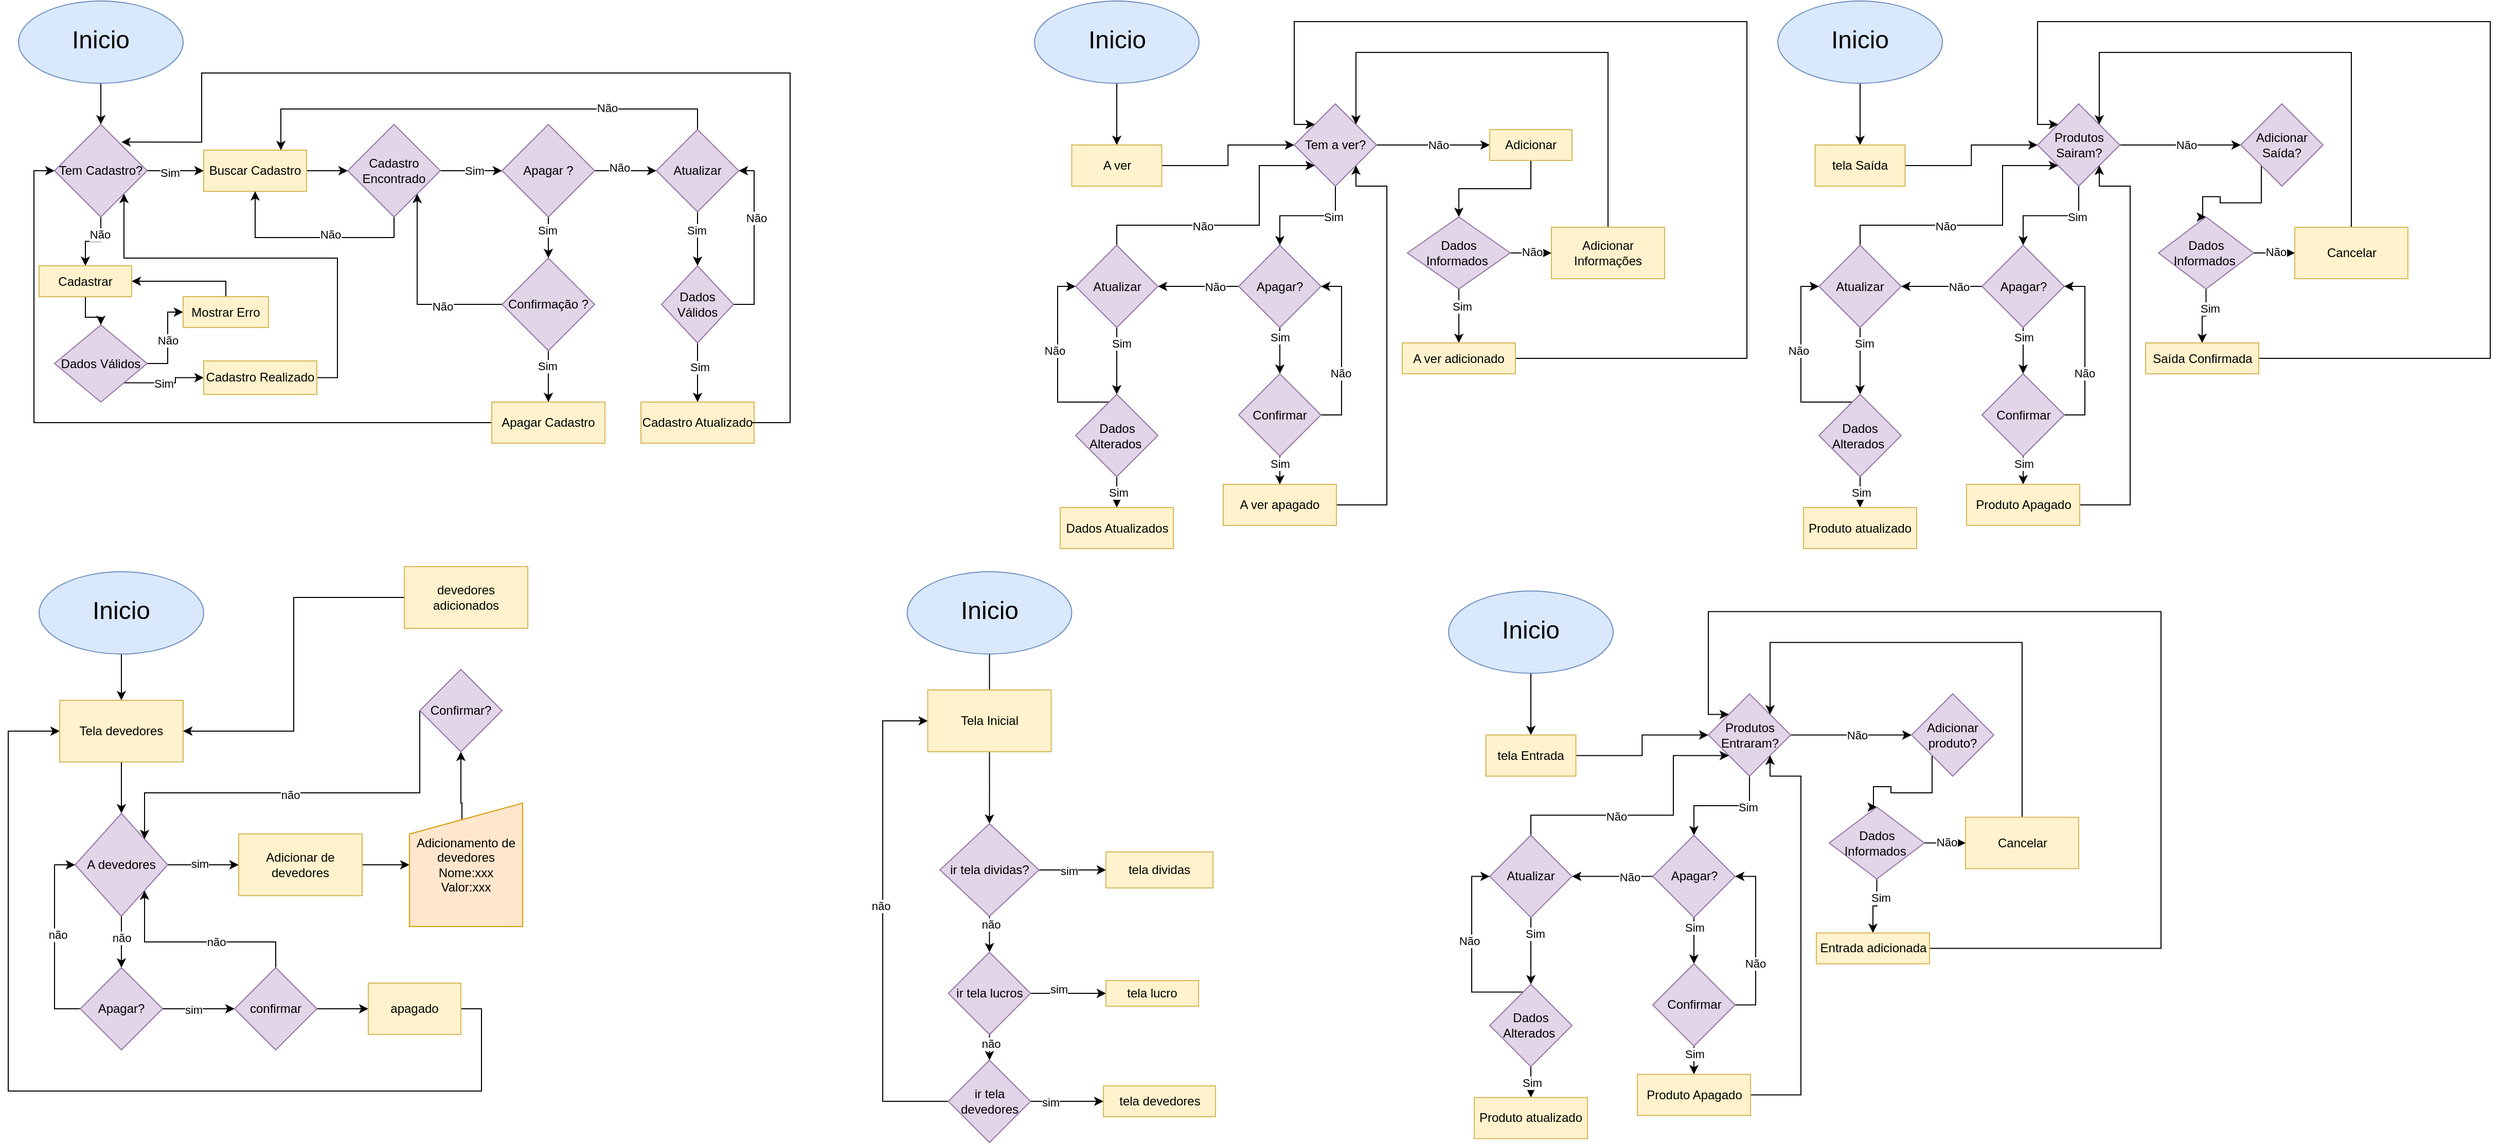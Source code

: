 <mxfile version="24.6.2" type="device">
  <diagram name="Página-1" id="eIcwM6y3nVCfFhU9Hw5B">
    <mxGraphModel dx="926" dy="581" grid="1" gridSize="10" guides="1" tooltips="1" connect="1" arrows="1" fold="1" page="1" pageScale="1" pageWidth="827" pageHeight="1169" math="0" shadow="0">
      <root>
        <mxCell id="0" />
        <mxCell id="1" parent="0" />
        <mxCell id="jbpUpNnj0OBjCdrGYFh4-3" style="edgeStyle=orthogonalEdgeStyle;rounded=0;orthogonalLoop=1;jettySize=auto;html=1;entryX=0.5;entryY=0;entryDx=0;entryDy=0;" parent="1" source="jbpUpNnj0OBjCdrGYFh4-1" target="jbpUpNnj0OBjCdrGYFh4-2" edge="1">
          <mxGeometry relative="1" as="geometry" />
        </mxCell>
        <mxCell id="jbpUpNnj0OBjCdrGYFh4-1" value="&lt;p style=&quot;line-height: 120%;&quot;&gt;&lt;font style=&quot;font-size: 24px;&quot;&gt;Inicio&lt;/font&gt;&lt;/p&gt;" style="ellipse;whiteSpace=wrap;html=1;fillColor=#dae8fc;strokeColor=#6c8ebf;" parent="1" vertex="1">
          <mxGeometry x="80" y="30" width="160" height="80" as="geometry" />
        </mxCell>
        <mxCell id="oIk4ae65bNm2ih2-KjFR-5" style="edgeStyle=orthogonalEdgeStyle;rounded=0;orthogonalLoop=1;jettySize=auto;html=1;entryX=0;entryY=0.5;entryDx=0;entryDy=0;" parent="1" source="jbpUpNnj0OBjCdrGYFh4-2" target="oIk4ae65bNm2ih2-KjFR-2" edge="1">
          <mxGeometry relative="1" as="geometry" />
        </mxCell>
        <mxCell id="oIk4ae65bNm2ih2-KjFR-45" value="Sim" style="edgeLabel;html=1;align=center;verticalAlign=middle;resizable=0;points=[];" parent="oIk4ae65bNm2ih2-KjFR-5" vertex="1" connectable="0">
          <mxGeometry x="-0.2" y="-2" relative="1" as="geometry">
            <mxPoint as="offset" />
          </mxGeometry>
        </mxCell>
        <mxCell id="oIk4ae65bNm2ih2-KjFR-63" style="edgeStyle=orthogonalEdgeStyle;rounded=0;orthogonalLoop=1;jettySize=auto;html=1;exitX=0.5;exitY=1;exitDx=0;exitDy=0;" parent="1" source="jbpUpNnj0OBjCdrGYFh4-2" target="oIk4ae65bNm2ih2-KjFR-41" edge="1">
          <mxGeometry relative="1" as="geometry" />
        </mxCell>
        <mxCell id="oIk4ae65bNm2ih2-KjFR-64" value="Não" style="edgeLabel;html=1;align=center;verticalAlign=middle;resizable=0;points=[];" parent="oIk4ae65bNm2ih2-KjFR-63" vertex="1" connectable="0">
          <mxGeometry x="-0.479" y="-1" relative="1" as="geometry">
            <mxPoint as="offset" />
          </mxGeometry>
        </mxCell>
        <mxCell id="jbpUpNnj0OBjCdrGYFh4-2" value="Tem Cadastro?" style="rhombus;whiteSpace=wrap;html=1;fillColor=#e1d5e7;strokeColor=#9673a6;" parent="1" vertex="1">
          <mxGeometry x="115" y="150" width="90" height="90" as="geometry" />
        </mxCell>
        <mxCell id="oIk4ae65bNm2ih2-KjFR-6" style="edgeStyle=orthogonalEdgeStyle;rounded=0;orthogonalLoop=1;jettySize=auto;html=1;exitX=1;exitY=0.5;exitDx=0;exitDy=0;entryX=0;entryY=0.5;entryDx=0;entryDy=0;" parent="1" source="oIk4ae65bNm2ih2-KjFR-2" target="oIk4ae65bNm2ih2-KjFR-4" edge="1">
          <mxGeometry relative="1" as="geometry" />
        </mxCell>
        <mxCell id="oIk4ae65bNm2ih2-KjFR-2" value="Buscar Cadastro" style="rounded=0;whiteSpace=wrap;html=1;fillColor=#fff2cc;strokeColor=#d6b656;" parent="1" vertex="1">
          <mxGeometry x="260" y="175" width="100" height="40" as="geometry" />
        </mxCell>
        <mxCell id="oIk4ae65bNm2ih2-KjFR-7" style="edgeStyle=orthogonalEdgeStyle;rounded=0;orthogonalLoop=1;jettySize=auto;html=1;exitX=0.5;exitY=1;exitDx=0;exitDy=0;entryX=0.5;entryY=1;entryDx=0;entryDy=0;" parent="1" source="oIk4ae65bNm2ih2-KjFR-4" target="oIk4ae65bNm2ih2-KjFR-2" edge="1">
          <mxGeometry relative="1" as="geometry" />
        </mxCell>
        <mxCell id="oIk4ae65bNm2ih2-KjFR-8" value="Não" style="edgeLabel;html=1;align=center;verticalAlign=middle;resizable=0;points=[];" parent="oIk4ae65bNm2ih2-KjFR-7" vertex="1" connectable="0">
          <mxGeometry x="-0.182" y="-3" relative="1" as="geometry">
            <mxPoint as="offset" />
          </mxGeometry>
        </mxCell>
        <mxCell id="oIk4ae65bNm2ih2-KjFR-10" style="edgeStyle=orthogonalEdgeStyle;rounded=0;orthogonalLoop=1;jettySize=auto;html=1;exitX=1;exitY=0.5;exitDx=0;exitDy=0;entryX=0;entryY=0.5;entryDx=0;entryDy=0;" parent="1" source="oIk4ae65bNm2ih2-KjFR-4" target="oIk4ae65bNm2ih2-KjFR-9" edge="1">
          <mxGeometry relative="1" as="geometry" />
        </mxCell>
        <mxCell id="oIk4ae65bNm2ih2-KjFR-11" value="Sim" style="edgeLabel;html=1;align=center;verticalAlign=middle;resizable=0;points=[];" parent="oIk4ae65bNm2ih2-KjFR-10" vertex="1" connectable="0">
          <mxGeometry x="0.087" relative="1" as="geometry">
            <mxPoint as="offset" />
          </mxGeometry>
        </mxCell>
        <mxCell id="oIk4ae65bNm2ih2-KjFR-4" value="Cadastro Encontrado" style="rhombus;whiteSpace=wrap;html=1;fillColor=#e1d5e7;strokeColor=#9673a6;" parent="1" vertex="1">
          <mxGeometry x="400" y="150" width="90" height="90" as="geometry" />
        </mxCell>
        <mxCell id="oIk4ae65bNm2ih2-KjFR-13" style="edgeStyle=orthogonalEdgeStyle;rounded=0;orthogonalLoop=1;jettySize=auto;html=1;exitX=0.5;exitY=1;exitDx=0;exitDy=0;entryX=0.5;entryY=0;entryDx=0;entryDy=0;" parent="1" source="oIk4ae65bNm2ih2-KjFR-9" target="oIk4ae65bNm2ih2-KjFR-12" edge="1">
          <mxGeometry relative="1" as="geometry" />
        </mxCell>
        <mxCell id="oIk4ae65bNm2ih2-KjFR-14" value="Sim" style="edgeLabel;html=1;align=center;verticalAlign=middle;resizable=0;points=[];" parent="oIk4ae65bNm2ih2-KjFR-13" vertex="1" connectable="0">
          <mxGeometry x="-0.379" y="-1" relative="1" as="geometry">
            <mxPoint as="offset" />
          </mxGeometry>
        </mxCell>
        <mxCell id="oIk4ae65bNm2ih2-KjFR-23" style="edgeStyle=orthogonalEdgeStyle;rounded=0;orthogonalLoop=1;jettySize=auto;html=1;exitX=1;exitY=0.5;exitDx=0;exitDy=0;entryX=0;entryY=0.5;entryDx=0;entryDy=0;" parent="1" source="oIk4ae65bNm2ih2-KjFR-9" target="oIk4ae65bNm2ih2-KjFR-22" edge="1">
          <mxGeometry relative="1" as="geometry" />
        </mxCell>
        <mxCell id="oIk4ae65bNm2ih2-KjFR-24" value="Não" style="edgeLabel;html=1;align=center;verticalAlign=middle;resizable=0;points=[];" parent="oIk4ae65bNm2ih2-KjFR-23" vertex="1" connectable="0">
          <mxGeometry x="-0.221" y="3" relative="1" as="geometry">
            <mxPoint as="offset" />
          </mxGeometry>
        </mxCell>
        <mxCell id="oIk4ae65bNm2ih2-KjFR-9" value="Apagar ?" style="rhombus;whiteSpace=wrap;html=1;fillColor=#e1d5e7;strokeColor=#9673a6;" parent="1" vertex="1">
          <mxGeometry x="550" y="150" width="90" height="90" as="geometry" />
        </mxCell>
        <mxCell id="oIk4ae65bNm2ih2-KjFR-18" style="edgeStyle=orthogonalEdgeStyle;rounded=0;orthogonalLoop=1;jettySize=auto;html=1;exitX=0.5;exitY=1;exitDx=0;exitDy=0;entryX=0.5;entryY=0;entryDx=0;entryDy=0;" parent="1" source="oIk4ae65bNm2ih2-KjFR-12" target="oIk4ae65bNm2ih2-KjFR-15" edge="1">
          <mxGeometry relative="1" as="geometry" />
        </mxCell>
        <mxCell id="oIk4ae65bNm2ih2-KjFR-19" value="Sim" style="edgeLabel;html=1;align=center;verticalAlign=middle;resizable=0;points=[];" parent="oIk4ae65bNm2ih2-KjFR-18" vertex="1" connectable="0">
          <mxGeometry x="-0.425" y="-1" relative="1" as="geometry">
            <mxPoint as="offset" />
          </mxGeometry>
        </mxCell>
        <mxCell id="oIk4ae65bNm2ih2-KjFR-47" style="edgeStyle=orthogonalEdgeStyle;rounded=0;orthogonalLoop=1;jettySize=auto;html=1;entryX=1;entryY=1;entryDx=0;entryDy=0;" parent="1" source="oIk4ae65bNm2ih2-KjFR-12" target="oIk4ae65bNm2ih2-KjFR-4" edge="1">
          <mxGeometry relative="1" as="geometry" />
        </mxCell>
        <mxCell id="oIk4ae65bNm2ih2-KjFR-48" value="Não" style="edgeLabel;html=1;align=center;verticalAlign=middle;resizable=0;points=[];" parent="oIk4ae65bNm2ih2-KjFR-47" vertex="1" connectable="0">
          <mxGeometry x="-0.385" y="2" relative="1" as="geometry">
            <mxPoint as="offset" />
          </mxGeometry>
        </mxCell>
        <mxCell id="oIk4ae65bNm2ih2-KjFR-12" value="Confirmação ?" style="rhombus;whiteSpace=wrap;html=1;fillColor=#e1d5e7;strokeColor=#9673a6;" parent="1" vertex="1">
          <mxGeometry x="550" y="280" width="90" height="90" as="geometry" />
        </mxCell>
        <mxCell id="oIk4ae65bNm2ih2-KjFR-20" style="edgeStyle=orthogonalEdgeStyle;rounded=0;orthogonalLoop=1;jettySize=auto;html=1;entryX=0;entryY=0.5;entryDx=0;entryDy=0;" parent="1" source="oIk4ae65bNm2ih2-KjFR-15" target="jbpUpNnj0OBjCdrGYFh4-2" edge="1">
          <mxGeometry relative="1" as="geometry" />
        </mxCell>
        <mxCell id="oIk4ae65bNm2ih2-KjFR-15" value="Apagar Cadastro" style="rounded=0;whiteSpace=wrap;html=1;fillColor=#fff2cc;strokeColor=#d6b656;" parent="1" vertex="1">
          <mxGeometry x="540" y="420" width="110" height="40" as="geometry" />
        </mxCell>
        <mxCell id="oIk4ae65bNm2ih2-KjFR-26" style="edgeStyle=orthogonalEdgeStyle;rounded=0;orthogonalLoop=1;jettySize=auto;html=1;entryX=0.5;entryY=0;entryDx=0;entryDy=0;" parent="1" source="oIk4ae65bNm2ih2-KjFR-22" target="oIk4ae65bNm2ih2-KjFR-25" edge="1">
          <mxGeometry relative="1" as="geometry" />
        </mxCell>
        <mxCell id="oIk4ae65bNm2ih2-KjFR-27" value="Sim" style="edgeLabel;html=1;align=center;verticalAlign=middle;resizable=0;points=[];" parent="oIk4ae65bNm2ih2-KjFR-26" vertex="1" connectable="0">
          <mxGeometry x="-0.329" y="-1" relative="1" as="geometry">
            <mxPoint as="offset" />
          </mxGeometry>
        </mxCell>
        <mxCell id="oIk4ae65bNm2ih2-KjFR-37" style="edgeStyle=orthogonalEdgeStyle;rounded=0;orthogonalLoop=1;jettySize=auto;html=1;exitX=0.5;exitY=0;exitDx=0;exitDy=0;entryX=0.75;entryY=0;entryDx=0;entryDy=0;" parent="1" source="oIk4ae65bNm2ih2-KjFR-22" target="oIk4ae65bNm2ih2-KjFR-2" edge="1">
          <mxGeometry relative="1" as="geometry" />
        </mxCell>
        <mxCell id="oIk4ae65bNm2ih2-KjFR-38" value="Não" style="edgeLabel;html=1;align=center;verticalAlign=middle;resizable=0;points=[];" parent="oIk4ae65bNm2ih2-KjFR-37" vertex="1" connectable="0">
          <mxGeometry x="-0.534" y="-1" relative="1" as="geometry">
            <mxPoint as="offset" />
          </mxGeometry>
        </mxCell>
        <mxCell id="oIk4ae65bNm2ih2-KjFR-22" value="Atualizar" style="rhombus;whiteSpace=wrap;html=1;fillColor=#e1d5e7;strokeColor=#9673a6;" parent="1" vertex="1">
          <mxGeometry x="700" y="155" width="80" height="80" as="geometry" />
        </mxCell>
        <mxCell id="oIk4ae65bNm2ih2-KjFR-35" style="edgeStyle=orthogonalEdgeStyle;rounded=0;orthogonalLoop=1;jettySize=auto;html=1;exitX=1;exitY=0.5;exitDx=0;exitDy=0;entryX=1;entryY=0.5;entryDx=0;entryDy=0;" parent="1" source="oIk4ae65bNm2ih2-KjFR-25" target="oIk4ae65bNm2ih2-KjFR-22" edge="1">
          <mxGeometry relative="1" as="geometry" />
        </mxCell>
        <mxCell id="oIk4ae65bNm2ih2-KjFR-36" value="Não" style="edgeLabel;html=1;align=center;verticalAlign=middle;resizable=0;points=[];" parent="oIk4ae65bNm2ih2-KjFR-35" vertex="1" connectable="0">
          <mxGeometry x="0.263" y="-2" relative="1" as="geometry">
            <mxPoint as="offset" />
          </mxGeometry>
        </mxCell>
        <mxCell id="oIk4ae65bNm2ih2-KjFR-39" style="edgeStyle=orthogonalEdgeStyle;rounded=0;orthogonalLoop=1;jettySize=auto;html=1;exitX=0.5;exitY=1;exitDx=0;exitDy=0;entryX=0.5;entryY=0;entryDx=0;entryDy=0;" parent="1" source="oIk4ae65bNm2ih2-KjFR-25" target="oIk4ae65bNm2ih2-KjFR-34" edge="1">
          <mxGeometry relative="1" as="geometry" />
        </mxCell>
        <mxCell id="oIk4ae65bNm2ih2-KjFR-40" value="Sim" style="edgeLabel;html=1;align=center;verticalAlign=middle;resizable=0;points=[];" parent="oIk4ae65bNm2ih2-KjFR-39" vertex="1" connectable="0">
          <mxGeometry x="-0.175" y="2" relative="1" as="geometry">
            <mxPoint as="offset" />
          </mxGeometry>
        </mxCell>
        <mxCell id="oIk4ae65bNm2ih2-KjFR-25" value="Dados Válidos" style="rhombus;whiteSpace=wrap;html=1;fillColor=#e1d5e7;strokeColor=#9673a6;" parent="1" vertex="1">
          <mxGeometry x="705" y="287.5" width="70" height="75" as="geometry" />
        </mxCell>
        <mxCell id="oIk4ae65bNm2ih2-KjFR-34" value="Cadastro Atualizado" style="rounded=0;whiteSpace=wrap;html=1;fillColor=#fff2cc;strokeColor=#d6b656;" parent="1" vertex="1">
          <mxGeometry x="685" y="420" width="110" height="40" as="geometry" />
        </mxCell>
        <mxCell id="oIk4ae65bNm2ih2-KjFR-53" style="edgeStyle=orthogonalEdgeStyle;rounded=0;orthogonalLoop=1;jettySize=auto;html=1;entryX=0.5;entryY=0;entryDx=0;entryDy=0;" parent="1" source="oIk4ae65bNm2ih2-KjFR-41" target="oIk4ae65bNm2ih2-KjFR-51" edge="1">
          <mxGeometry relative="1" as="geometry" />
        </mxCell>
        <mxCell id="oIk4ae65bNm2ih2-KjFR-41" value="Cadastrar" style="rounded=0;whiteSpace=wrap;html=1;fillColor=#fff2cc;strokeColor=#d6b656;" parent="1" vertex="1">
          <mxGeometry x="100" y="287.5" width="90" height="30" as="geometry" />
        </mxCell>
        <mxCell id="oIk4ae65bNm2ih2-KjFR-50" style="edgeStyle=orthogonalEdgeStyle;rounded=0;orthogonalLoop=1;jettySize=auto;html=1;entryX=0.749;entryY=0.191;entryDx=0;entryDy=0;entryPerimeter=0;" parent="1" edge="1">
          <mxGeometry relative="1" as="geometry">
            <mxPoint x="792.59" y="439.996" as="sourcePoint" />
            <mxPoint x="180.0" y="167.18" as="targetPoint" />
            <Array as="points">
              <mxPoint x="830" y="440" />
              <mxPoint x="830" y="100" />
              <mxPoint x="258" y="100" />
              <mxPoint x="258" y="167" />
            </Array>
          </mxGeometry>
        </mxCell>
        <mxCell id="oIk4ae65bNm2ih2-KjFR-54" style="edgeStyle=orthogonalEdgeStyle;rounded=0;orthogonalLoop=1;jettySize=auto;html=1;entryX=0;entryY=0.5;entryDx=0;entryDy=0;" parent="1" source="oIk4ae65bNm2ih2-KjFR-51" target="oIk4ae65bNm2ih2-KjFR-52" edge="1">
          <mxGeometry relative="1" as="geometry" />
        </mxCell>
        <mxCell id="oIk4ae65bNm2ih2-KjFR-57" value="Não" style="edgeLabel;html=1;align=center;verticalAlign=middle;resizable=0;points=[];" parent="oIk4ae65bNm2ih2-KjFR-54" vertex="1" connectable="0">
          <mxGeometry x="0.004" relative="1" as="geometry">
            <mxPoint as="offset" />
          </mxGeometry>
        </mxCell>
        <mxCell id="oIk4ae65bNm2ih2-KjFR-60" style="edgeStyle=orthogonalEdgeStyle;rounded=0;orthogonalLoop=1;jettySize=auto;html=1;exitX=1;exitY=1;exitDx=0;exitDy=0;entryX=0;entryY=0.5;entryDx=0;entryDy=0;" parent="1" source="oIk4ae65bNm2ih2-KjFR-51" target="oIk4ae65bNm2ih2-KjFR-58" edge="1">
          <mxGeometry relative="1" as="geometry" />
        </mxCell>
        <mxCell id="oIk4ae65bNm2ih2-KjFR-62" value="Sim" style="edgeLabel;html=1;align=center;verticalAlign=middle;resizable=0;points=[];" parent="oIk4ae65bNm2ih2-KjFR-60" vertex="1" connectable="0">
          <mxGeometry x="-0.078" relative="1" as="geometry">
            <mxPoint as="offset" />
          </mxGeometry>
        </mxCell>
        <mxCell id="oIk4ae65bNm2ih2-KjFR-51" value="Dados Válidos" style="rhombus;whiteSpace=wrap;html=1;fillColor=#e1d5e7;strokeColor=#9673a6;" parent="1" vertex="1">
          <mxGeometry x="115" y="345" width="90" height="75" as="geometry" />
        </mxCell>
        <mxCell id="oIk4ae65bNm2ih2-KjFR-55" style="edgeStyle=orthogonalEdgeStyle;rounded=0;orthogonalLoop=1;jettySize=auto;html=1;entryX=1;entryY=0.5;entryDx=0;entryDy=0;" parent="1" source="oIk4ae65bNm2ih2-KjFR-52" target="oIk4ae65bNm2ih2-KjFR-41" edge="1">
          <mxGeometry relative="1" as="geometry">
            <Array as="points">
              <mxPoint x="282" y="303" />
            </Array>
          </mxGeometry>
        </mxCell>
        <mxCell id="oIk4ae65bNm2ih2-KjFR-52" value="Mostrar Erro" style="rounded=0;whiteSpace=wrap;html=1;fillColor=#fff2cc;strokeColor=#d6b656;" parent="1" vertex="1">
          <mxGeometry x="240" y="317.5" width="83" height="30" as="geometry" />
        </mxCell>
        <mxCell id="oIk4ae65bNm2ih2-KjFR-61" style="edgeStyle=orthogonalEdgeStyle;rounded=0;orthogonalLoop=1;jettySize=auto;html=1;exitX=1;exitY=0.5;exitDx=0;exitDy=0;entryX=1;entryY=1;entryDx=0;entryDy=0;" parent="1" source="oIk4ae65bNm2ih2-KjFR-58" target="jbpUpNnj0OBjCdrGYFh4-2" edge="1">
          <mxGeometry relative="1" as="geometry">
            <Array as="points">
              <mxPoint x="390" y="396" />
              <mxPoint x="390" y="280" />
              <mxPoint x="183" y="280" />
            </Array>
          </mxGeometry>
        </mxCell>
        <mxCell id="oIk4ae65bNm2ih2-KjFR-58" value="Cadastro Realizado" style="rounded=0;whiteSpace=wrap;html=1;fillColor=#fff2cc;strokeColor=#d6b656;" parent="1" vertex="1">
          <mxGeometry x="260" y="380" width="110" height="32.5" as="geometry" />
        </mxCell>
        <mxCell id="oIk4ae65bNm2ih2-KjFR-67" style="edgeStyle=orthogonalEdgeStyle;rounded=0;orthogonalLoop=1;jettySize=auto;html=1;entryX=0.5;entryY=0;entryDx=0;entryDy=0;" parent="1" source="oIk4ae65bNm2ih2-KjFR-65" target="oIk4ae65bNm2ih2-KjFR-141" edge="1">
          <mxGeometry relative="1" as="geometry">
            <mxPoint x="1147.5" y="140" as="targetPoint" />
          </mxGeometry>
        </mxCell>
        <mxCell id="oIk4ae65bNm2ih2-KjFR-65" value="&lt;p style=&quot;line-height: 120%;&quot;&gt;&lt;font style=&quot;font-size: 24px;&quot;&gt;Inicio&lt;/font&gt;&lt;/p&gt;" style="ellipse;whiteSpace=wrap;html=1;fillColor=#dae8fc;strokeColor=#6c8ebf;" parent="1" vertex="1">
          <mxGeometry x="1067.5" y="30" width="160" height="80" as="geometry" />
        </mxCell>
        <mxCell id="oIk4ae65bNm2ih2-KjFR-105" style="edgeStyle=orthogonalEdgeStyle;rounded=0;orthogonalLoop=1;jettySize=auto;html=1;exitX=1;exitY=0.5;exitDx=0;exitDy=0;entryX=0;entryY=0.5;entryDx=0;entryDy=0;" parent="1" source="oIk4ae65bNm2ih2-KjFR-141" target="oIk4ae65bNm2ih2-KjFR-104" edge="1">
          <mxGeometry relative="1" as="geometry">
            <mxPoint x="1195" y="190" as="sourcePoint" />
          </mxGeometry>
        </mxCell>
        <mxCell id="oIk4ae65bNm2ih2-KjFR-77" style="edgeStyle=orthogonalEdgeStyle;rounded=0;orthogonalLoop=1;jettySize=auto;html=1;exitX=0.5;exitY=1;exitDx=0;exitDy=0;entryX=0.5;entryY=0;entryDx=0;entryDy=0;" parent="1" edge="1">
          <mxGeometry relative="1" as="geometry">
            <mxPoint x="1306" y="235.0" as="sourcePoint" />
          </mxGeometry>
        </mxCell>
        <mxCell id="oIk4ae65bNm2ih2-KjFR-83" style="edgeStyle=orthogonalEdgeStyle;rounded=0;orthogonalLoop=1;jettySize=auto;html=1;exitX=0.5;exitY=1;exitDx=0;exitDy=0;entryX=0.5;entryY=0;entryDx=0;entryDy=0;" parent="1" edge="1">
          <mxGeometry relative="1" as="geometry">
            <mxPoint x="1306" y="365.0" as="sourcePoint" />
          </mxGeometry>
        </mxCell>
        <mxCell id="oIk4ae65bNm2ih2-KjFR-100" style="edgeStyle=orthogonalEdgeStyle;rounded=0;orthogonalLoop=1;jettySize=auto;html=1;entryX=0;entryY=0.5;entryDx=0;entryDy=0;" parent="1" edge="1">
          <mxGeometry relative="1" as="geometry">
            <mxPoint x="1490" y="105" as="targetPoint" />
          </mxGeometry>
        </mxCell>
        <mxCell id="oIk4ae65bNm2ih2-KjFR-107" style="edgeStyle=orthogonalEdgeStyle;rounded=0;orthogonalLoop=1;jettySize=auto;html=1;entryX=0;entryY=0.5;entryDx=0;entryDy=0;" parent="1" source="oIk4ae65bNm2ih2-KjFR-104" target="oIk4ae65bNm2ih2-KjFR-110" edge="1">
          <mxGeometry relative="1" as="geometry">
            <mxPoint x="1480" y="70" as="targetPoint" />
          </mxGeometry>
        </mxCell>
        <mxCell id="oIk4ae65bNm2ih2-KjFR-108" value="Não" style="edgeLabel;html=1;align=center;verticalAlign=middle;resizable=0;points=[];" parent="oIk4ae65bNm2ih2-KjFR-107" vertex="1" connectable="0">
          <mxGeometry x="0.086" relative="1" as="geometry">
            <mxPoint as="offset" />
          </mxGeometry>
        </mxCell>
        <mxCell id="oIk4ae65bNm2ih2-KjFR-115" style="edgeStyle=orthogonalEdgeStyle;rounded=0;orthogonalLoop=1;jettySize=auto;html=1;entryX=0.5;entryY=0;entryDx=0;entryDy=0;" parent="1" source="oIk4ae65bNm2ih2-KjFR-104" target="oIk4ae65bNm2ih2-KjFR-114" edge="1">
          <mxGeometry relative="1" as="geometry" />
        </mxCell>
        <mxCell id="oIk4ae65bNm2ih2-KjFR-116" value="Sim" style="edgeLabel;html=1;align=center;verticalAlign=middle;resizable=0;points=[];" parent="oIk4ae65bNm2ih2-KjFR-115" vertex="1" connectable="0">
          <mxGeometry x="-0.442" y="1" relative="1" as="geometry">
            <mxPoint as="offset" />
          </mxGeometry>
        </mxCell>
        <mxCell id="oIk4ae65bNm2ih2-KjFR-104" value="Tem a ver?" style="rhombus;whiteSpace=wrap;html=1;fillColor=#e1d5e7;strokeColor=#9673a6;" parent="1" vertex="1">
          <mxGeometry x="1320" y="130" width="80" height="80" as="geometry" />
        </mxCell>
        <mxCell id="oIk4ae65bNm2ih2-KjFR-138" style="edgeStyle=orthogonalEdgeStyle;rounded=0;orthogonalLoop=1;jettySize=auto;html=1;entryX=0.5;entryY=0;entryDx=0;entryDy=0;" parent="1" source="oIk4ae65bNm2ih2-KjFR-110" target="oIk4ae65bNm2ih2-KjFR-137" edge="1">
          <mxGeometry relative="1" as="geometry" />
        </mxCell>
        <mxCell id="oIk4ae65bNm2ih2-KjFR-110" value="Adicionar" style="rounded=0;whiteSpace=wrap;html=1;fillColor=#fff2cc;strokeColor=#d6b656;" parent="1" vertex="1">
          <mxGeometry x="1510" y="155" width="80" height="30" as="geometry" />
        </mxCell>
        <mxCell id="oIk4ae65bNm2ih2-KjFR-120" style="edgeStyle=orthogonalEdgeStyle;rounded=0;orthogonalLoop=1;jettySize=auto;html=1;entryX=0.5;entryY=0;entryDx=0;entryDy=0;" parent="1" source="oIk4ae65bNm2ih2-KjFR-114" target="oIk4ae65bNm2ih2-KjFR-119" edge="1">
          <mxGeometry relative="1" as="geometry" />
        </mxCell>
        <mxCell id="oIk4ae65bNm2ih2-KjFR-152" value="Sim" style="edgeLabel;html=1;align=center;verticalAlign=middle;resizable=0;points=[];" parent="oIk4ae65bNm2ih2-KjFR-120" vertex="1" connectable="0">
          <mxGeometry x="-0.61" relative="1" as="geometry">
            <mxPoint as="offset" />
          </mxGeometry>
        </mxCell>
        <mxCell id="oIk4ae65bNm2ih2-KjFR-123" style="edgeStyle=orthogonalEdgeStyle;rounded=0;orthogonalLoop=1;jettySize=auto;html=1;entryX=1;entryY=0.5;entryDx=0;entryDy=0;" parent="1" source="oIk4ae65bNm2ih2-KjFR-114" target="oIk4ae65bNm2ih2-KjFR-122" edge="1">
          <mxGeometry relative="1" as="geometry" />
        </mxCell>
        <mxCell id="oIk4ae65bNm2ih2-KjFR-124" value="Não" style="edgeLabel;html=1;align=center;verticalAlign=middle;resizable=0;points=[];" parent="oIk4ae65bNm2ih2-KjFR-123" vertex="1" connectable="0">
          <mxGeometry x="-0.408" relative="1" as="geometry">
            <mxPoint as="offset" />
          </mxGeometry>
        </mxCell>
        <mxCell id="oIk4ae65bNm2ih2-KjFR-114" value="Apagar?" style="rhombus;whiteSpace=wrap;html=1;fillColor=#e1d5e7;strokeColor=#9673a6;" parent="1" vertex="1">
          <mxGeometry x="1266" y="267.5" width="80" height="80" as="geometry" />
        </mxCell>
        <mxCell id="oIk4ae65bNm2ih2-KjFR-154" style="edgeStyle=orthogonalEdgeStyle;rounded=0;orthogonalLoop=1;jettySize=auto;html=1;entryX=0.5;entryY=0;entryDx=0;entryDy=0;" parent="1" source="oIk4ae65bNm2ih2-KjFR-119" target="oIk4ae65bNm2ih2-KjFR-153" edge="1">
          <mxGeometry relative="1" as="geometry" />
        </mxCell>
        <mxCell id="oIk4ae65bNm2ih2-KjFR-155" value="Sim" style="edgeLabel;html=1;align=center;verticalAlign=middle;resizable=0;points=[];" parent="oIk4ae65bNm2ih2-KjFR-154" vertex="1" connectable="0">
          <mxGeometry x="-0.718" relative="1" as="geometry">
            <mxPoint as="offset" />
          </mxGeometry>
        </mxCell>
        <mxCell id="oIk4ae65bNm2ih2-KjFR-156" style="edgeStyle=orthogonalEdgeStyle;rounded=0;orthogonalLoop=1;jettySize=auto;html=1;entryX=1;entryY=0.5;entryDx=0;entryDy=0;" parent="1" source="oIk4ae65bNm2ih2-KjFR-119" target="oIk4ae65bNm2ih2-KjFR-114" edge="1">
          <mxGeometry relative="1" as="geometry">
            <Array as="points">
              <mxPoint x="1366" y="433" />
              <mxPoint x="1366" y="308" />
            </Array>
          </mxGeometry>
        </mxCell>
        <mxCell id="oIk4ae65bNm2ih2-KjFR-157" value="Não" style="edgeLabel;html=1;align=center;verticalAlign=middle;resizable=0;points=[];" parent="oIk4ae65bNm2ih2-KjFR-156" vertex="1" connectable="0">
          <mxGeometry x="-0.263" y="1" relative="1" as="geometry">
            <mxPoint as="offset" />
          </mxGeometry>
        </mxCell>
        <mxCell id="oIk4ae65bNm2ih2-KjFR-119" value="Confirmar" style="rhombus;whiteSpace=wrap;html=1;fillColor=#e1d5e7;strokeColor=#9673a6;" parent="1" vertex="1">
          <mxGeometry x="1266" y="392.5" width="80" height="80" as="geometry" />
        </mxCell>
        <mxCell id="oIk4ae65bNm2ih2-KjFR-128" style="edgeStyle=orthogonalEdgeStyle;rounded=0;orthogonalLoop=1;jettySize=auto;html=1;entryX=0.5;entryY=0;entryDx=0;entryDy=0;" parent="1" source="oIk4ae65bNm2ih2-KjFR-122" target="oIk4ae65bNm2ih2-KjFR-127" edge="1">
          <mxGeometry relative="1" as="geometry" />
        </mxCell>
        <mxCell id="oIk4ae65bNm2ih2-KjFR-129" value="Sim" style="edgeLabel;html=1;align=center;verticalAlign=middle;resizable=0;points=[];" parent="oIk4ae65bNm2ih2-KjFR-128" vertex="1" connectable="0">
          <mxGeometry x="-0.525" y="4" relative="1" as="geometry">
            <mxPoint as="offset" />
          </mxGeometry>
        </mxCell>
        <mxCell id="oIk4ae65bNm2ih2-KjFR-130" style="edgeStyle=orthogonalEdgeStyle;rounded=0;orthogonalLoop=1;jettySize=auto;html=1;exitX=0.5;exitY=0;exitDx=0;exitDy=0;entryX=0;entryY=1;entryDx=0;entryDy=0;" parent="1" source="oIk4ae65bNm2ih2-KjFR-122" target="oIk4ae65bNm2ih2-KjFR-104" edge="1">
          <mxGeometry relative="1" as="geometry">
            <Array as="points">
              <mxPoint x="1148" y="248" />
              <mxPoint x="1286" y="248" />
            </Array>
          </mxGeometry>
        </mxCell>
        <mxCell id="oIk4ae65bNm2ih2-KjFR-131" value="Não" style="edgeLabel;html=1;align=center;verticalAlign=middle;resizable=0;points=[];" parent="oIk4ae65bNm2ih2-KjFR-130" vertex="1" connectable="0">
          <mxGeometry x="-0.239" y="-1" relative="1" as="geometry">
            <mxPoint as="offset" />
          </mxGeometry>
        </mxCell>
        <mxCell id="oIk4ae65bNm2ih2-KjFR-122" value="Atualizar" style="rhombus;whiteSpace=wrap;html=1;fillColor=#e1d5e7;strokeColor=#9673a6;" parent="1" vertex="1">
          <mxGeometry x="1107.5" y="267.5" width="80" height="80" as="geometry" />
        </mxCell>
        <mxCell id="oIk4ae65bNm2ih2-KjFR-133" style="edgeStyle=orthogonalEdgeStyle;rounded=0;orthogonalLoop=1;jettySize=auto;html=1;entryX=0.5;entryY=0;entryDx=0;entryDy=0;" parent="1" source="oIk4ae65bNm2ih2-KjFR-127" target="oIk4ae65bNm2ih2-KjFR-132" edge="1">
          <mxGeometry relative="1" as="geometry" />
        </mxCell>
        <mxCell id="oIk4ae65bNm2ih2-KjFR-134" value="Sim" style="edgeLabel;html=1;align=center;verticalAlign=middle;resizable=0;points=[];" parent="oIk4ae65bNm2ih2-KjFR-133" vertex="1" connectable="0">
          <mxGeometry x="-0.402" y="1" relative="1" as="geometry">
            <mxPoint as="offset" />
          </mxGeometry>
        </mxCell>
        <mxCell id="oIk4ae65bNm2ih2-KjFR-135" style="edgeStyle=orthogonalEdgeStyle;rounded=0;orthogonalLoop=1;jettySize=auto;html=1;entryX=0;entryY=0.5;entryDx=0;entryDy=0;" parent="1" source="oIk4ae65bNm2ih2-KjFR-127" target="oIk4ae65bNm2ih2-KjFR-122" edge="1">
          <mxGeometry relative="1" as="geometry">
            <Array as="points">
              <mxPoint x="1090" y="420.0" />
              <mxPoint x="1090" y="307" />
            </Array>
          </mxGeometry>
        </mxCell>
        <mxCell id="oIk4ae65bNm2ih2-KjFR-136" value="Não" style="edgeLabel;html=1;align=center;verticalAlign=middle;resizable=0;points=[];" parent="oIk4ae65bNm2ih2-KjFR-135" vertex="1" connectable="0">
          <mxGeometry x="0.11" y="3" relative="1" as="geometry">
            <mxPoint as="offset" />
          </mxGeometry>
        </mxCell>
        <mxCell id="oIk4ae65bNm2ih2-KjFR-127" value="Dados Alterados&amp;nbsp;" style="rhombus;whiteSpace=wrap;html=1;fillColor=#e1d5e7;strokeColor=#9673a6;" parent="1" vertex="1">
          <mxGeometry x="1107.5" y="412.5" width="80" height="80" as="geometry" />
        </mxCell>
        <mxCell id="oIk4ae65bNm2ih2-KjFR-132" value="Dados Atualizados" style="rounded=0;whiteSpace=wrap;html=1;fillColor=#fff2cc;strokeColor=#d6b656;" parent="1" vertex="1">
          <mxGeometry x="1092.5" y="522.5" width="110" height="40" as="geometry" />
        </mxCell>
        <mxCell id="oIk4ae65bNm2ih2-KjFR-143" style="edgeStyle=orthogonalEdgeStyle;rounded=0;orthogonalLoop=1;jettySize=auto;html=1;exitX=0.5;exitY=1;exitDx=0;exitDy=0;entryX=0.5;entryY=0;entryDx=0;entryDy=0;" parent="1" source="oIk4ae65bNm2ih2-KjFR-137" target="oIk4ae65bNm2ih2-KjFR-142" edge="1">
          <mxGeometry relative="1" as="geometry" />
        </mxCell>
        <mxCell id="oIk4ae65bNm2ih2-KjFR-144" value="Sim" style="edgeLabel;html=1;align=center;verticalAlign=middle;resizable=0;points=[];" parent="oIk4ae65bNm2ih2-KjFR-143" vertex="1" connectable="0">
          <mxGeometry x="-0.345" y="3" relative="1" as="geometry">
            <mxPoint as="offset" />
          </mxGeometry>
        </mxCell>
        <mxCell id="oIk4ae65bNm2ih2-KjFR-146" style="edgeStyle=orthogonalEdgeStyle;rounded=0;orthogonalLoop=1;jettySize=auto;html=1;exitX=1;exitY=0.5;exitDx=0;exitDy=0;entryX=0;entryY=0.5;entryDx=0;entryDy=0;" parent="1" source="oIk4ae65bNm2ih2-KjFR-137" target="oIk4ae65bNm2ih2-KjFR-145" edge="1">
          <mxGeometry relative="1" as="geometry" />
        </mxCell>
        <mxCell id="oIk4ae65bNm2ih2-KjFR-150" value="Não" style="edgeLabel;html=1;align=center;verticalAlign=middle;resizable=0;points=[];" parent="oIk4ae65bNm2ih2-KjFR-146" vertex="1" connectable="0">
          <mxGeometry x="0.041" y="1" relative="1" as="geometry">
            <mxPoint as="offset" />
          </mxGeometry>
        </mxCell>
        <mxCell id="oIk4ae65bNm2ih2-KjFR-137" value="Dados Informados&amp;nbsp;" style="rhombus;whiteSpace=wrap;html=1;fillColor=#e1d5e7;strokeColor=#9673a6;" parent="1" vertex="1">
          <mxGeometry x="1430" y="240" width="100" height="70" as="geometry" />
        </mxCell>
        <mxCell id="oIk4ae65bNm2ih2-KjFR-141" value="A ver" style="rounded=0;whiteSpace=wrap;html=1;fillColor=#fff2cc;strokeColor=#d6b656;" parent="1" vertex="1">
          <mxGeometry x="1103.75" y="170" width="87.5" height="40" as="geometry" />
        </mxCell>
        <mxCell id="oIk4ae65bNm2ih2-KjFR-151" style="edgeStyle=orthogonalEdgeStyle;rounded=0;orthogonalLoop=1;jettySize=auto;html=1;entryX=0;entryY=0;entryDx=0;entryDy=0;" parent="1" source="oIk4ae65bNm2ih2-KjFR-142" target="oIk4ae65bNm2ih2-KjFR-104" edge="1">
          <mxGeometry relative="1" as="geometry">
            <Array as="points">
              <mxPoint x="1760" y="378" />
              <mxPoint x="1760" y="50" />
              <mxPoint x="1320" y="50" />
              <mxPoint x="1320" y="150" />
            </Array>
          </mxGeometry>
        </mxCell>
        <mxCell id="oIk4ae65bNm2ih2-KjFR-142" value="A ver adicionado" style="rounded=0;whiteSpace=wrap;html=1;fillColor=#fff2cc;strokeColor=#d6b656;" parent="1" vertex="1">
          <mxGeometry x="1425" y="362.5" width="110" height="30" as="geometry" />
        </mxCell>
        <mxCell id="oIk4ae65bNm2ih2-KjFR-148" style="edgeStyle=orthogonalEdgeStyle;rounded=0;orthogonalLoop=1;jettySize=auto;html=1;entryX=1;entryY=0;entryDx=0;entryDy=0;" parent="1" source="oIk4ae65bNm2ih2-KjFR-145" target="oIk4ae65bNm2ih2-KjFR-104" edge="1">
          <mxGeometry relative="1" as="geometry">
            <Array as="points">
              <mxPoint x="1625" y="80" />
              <mxPoint x="1380" y="80" />
            </Array>
          </mxGeometry>
        </mxCell>
        <mxCell id="oIk4ae65bNm2ih2-KjFR-145" value="Adicionar Informações" style="rounded=0;whiteSpace=wrap;html=1;fillColor=#fff2cc;strokeColor=#d6b656;" parent="1" vertex="1">
          <mxGeometry x="1570" y="250" width="110" height="50" as="geometry" />
        </mxCell>
        <mxCell id="oIk4ae65bNm2ih2-KjFR-158" style="edgeStyle=orthogonalEdgeStyle;rounded=0;orthogonalLoop=1;jettySize=auto;html=1;entryX=1;entryY=1;entryDx=0;entryDy=0;" parent="1" source="oIk4ae65bNm2ih2-KjFR-153" target="oIk4ae65bNm2ih2-KjFR-104" edge="1">
          <mxGeometry relative="1" as="geometry">
            <Array as="points">
              <mxPoint x="1410" y="520" />
              <mxPoint x="1410" y="210" />
            </Array>
          </mxGeometry>
        </mxCell>
        <mxCell id="oIk4ae65bNm2ih2-KjFR-153" value="A ver apagado" style="rounded=0;whiteSpace=wrap;html=1;fillColor=#fff2cc;strokeColor=#d6b656;" parent="1" vertex="1">
          <mxGeometry x="1251" y="500" width="110" height="40" as="geometry" />
        </mxCell>
        <mxCell id="rvy0yr314sLFaR9owm3_-2" style="edgeStyle=orthogonalEdgeStyle;rounded=0;orthogonalLoop=1;jettySize=auto;html=1;exitX=0.5;exitY=1;exitDx=0;exitDy=0;entryX=0.5;entryY=0;entryDx=0;entryDy=0;" parent="1" source="oIk4ae65bNm2ih2-KjFR-159" target="rvy0yr314sLFaR9owm3_-1" edge="1">
          <mxGeometry relative="1" as="geometry" />
        </mxCell>
        <mxCell id="oIk4ae65bNm2ih2-KjFR-159" value="&lt;p style=&quot;line-height: 120%;&quot;&gt;&lt;font style=&quot;font-size: 24px;&quot;&gt;Inicio&lt;/font&gt;&lt;/p&gt;" style="ellipse;whiteSpace=wrap;html=1;fillColor=#dae8fc;strokeColor=#6c8ebf;" parent="1" vertex="1">
          <mxGeometry x="100" y="585" width="160" height="80" as="geometry" />
        </mxCell>
        <mxCell id="rvy0yr314sLFaR9owm3_-4" style="edgeStyle=orthogonalEdgeStyle;rounded=0;orthogonalLoop=1;jettySize=auto;html=1;exitX=0.5;exitY=1;exitDx=0;exitDy=0;entryX=0.5;entryY=0;entryDx=0;entryDy=0;" parent="1" source="rvy0yr314sLFaR9owm3_-1" target="rvy0yr314sLFaR9owm3_-3" edge="1">
          <mxGeometry relative="1" as="geometry" />
        </mxCell>
        <mxCell id="rvy0yr314sLFaR9owm3_-1" value="Tela devedores" style="rounded=0;whiteSpace=wrap;html=1;fillColor=#fff2cc;strokeColor=#d6b656;" parent="1" vertex="1">
          <mxGeometry x="120" y="710" width="120" height="60" as="geometry" />
        </mxCell>
        <mxCell id="rvy0yr314sLFaR9owm3_-6" style="edgeStyle=orthogonalEdgeStyle;rounded=0;orthogonalLoop=1;jettySize=auto;html=1;exitX=0.5;exitY=1;exitDx=0;exitDy=0;entryX=0.5;entryY=0;entryDx=0;entryDy=0;" parent="1" source="rvy0yr314sLFaR9owm3_-3" target="rvy0yr314sLFaR9owm3_-5" edge="1">
          <mxGeometry relative="1" as="geometry" />
        </mxCell>
        <mxCell id="rvy0yr314sLFaR9owm3_-7" value="não" style="edgeLabel;html=1;align=center;verticalAlign=middle;resizable=0;points=[];" parent="rvy0yr314sLFaR9owm3_-6" vertex="1" connectable="0">
          <mxGeometry x="-0.16" relative="1" as="geometry">
            <mxPoint as="offset" />
          </mxGeometry>
        </mxCell>
        <mxCell id="rvy0yr314sLFaR9owm3_-11" style="edgeStyle=orthogonalEdgeStyle;rounded=0;orthogonalLoop=1;jettySize=auto;html=1;exitX=1;exitY=0.5;exitDx=0;exitDy=0;entryX=0;entryY=0.5;entryDx=0;entryDy=0;" parent="1" source="rvy0yr314sLFaR9owm3_-3" target="rvy0yr314sLFaR9owm3_-10" edge="1">
          <mxGeometry relative="1" as="geometry" />
        </mxCell>
        <mxCell id="rvy0yr314sLFaR9owm3_-12" value="sim" style="edgeLabel;html=1;align=center;verticalAlign=middle;resizable=0;points=[];" parent="rvy0yr314sLFaR9owm3_-11" vertex="1" connectable="0">
          <mxGeometry x="-0.101" y="1" relative="1" as="geometry">
            <mxPoint as="offset" />
          </mxGeometry>
        </mxCell>
        <mxCell id="rvy0yr314sLFaR9owm3_-3" value="A devedores" style="rhombus;whiteSpace=wrap;html=1;fillColor=#e1d5e7;strokeColor=#9673a6;" parent="1" vertex="1">
          <mxGeometry x="135" y="820" width="90" height="100" as="geometry" />
        </mxCell>
        <mxCell id="rvy0yr314sLFaR9owm3_-8" style="edgeStyle=orthogonalEdgeStyle;rounded=0;orthogonalLoop=1;jettySize=auto;html=1;exitX=0;exitY=0.5;exitDx=0;exitDy=0;entryX=0;entryY=0.5;entryDx=0;entryDy=0;" parent="1" source="rvy0yr314sLFaR9owm3_-5" target="rvy0yr314sLFaR9owm3_-3" edge="1">
          <mxGeometry relative="1" as="geometry" />
        </mxCell>
        <mxCell id="rvy0yr314sLFaR9owm3_-9" value="não" style="edgeLabel;html=1;align=center;verticalAlign=middle;resizable=0;points=[];" parent="rvy0yr314sLFaR9owm3_-8" vertex="1" connectable="0">
          <mxGeometry x="0.049" y="-3" relative="1" as="geometry">
            <mxPoint as="offset" />
          </mxGeometry>
        </mxCell>
        <mxCell id="rvy0yr314sLFaR9owm3_-14" style="edgeStyle=orthogonalEdgeStyle;rounded=0;orthogonalLoop=1;jettySize=auto;html=1;exitX=1;exitY=0.5;exitDx=0;exitDy=0;entryX=0;entryY=0.5;entryDx=0;entryDy=0;" parent="1" source="rvy0yr314sLFaR9owm3_-5" target="rvy0yr314sLFaR9owm3_-13" edge="1">
          <mxGeometry relative="1" as="geometry" />
        </mxCell>
        <mxCell id="rvy0yr314sLFaR9owm3_-15" value="sim" style="edgeLabel;html=1;align=center;verticalAlign=middle;resizable=0;points=[];" parent="rvy0yr314sLFaR9owm3_-14" vertex="1" connectable="0">
          <mxGeometry x="-0.143" y="-1" relative="1" as="geometry">
            <mxPoint as="offset" />
          </mxGeometry>
        </mxCell>
        <mxCell id="rvy0yr314sLFaR9owm3_-5" value="Apagar?" style="rhombus;whiteSpace=wrap;html=1;fillColor=#e1d5e7;strokeColor=#9673a6;" parent="1" vertex="1">
          <mxGeometry x="140" y="970" width="80" height="80" as="geometry" />
        </mxCell>
        <mxCell id="rvy0yr314sLFaR9owm3_-23" style="edgeStyle=orthogonalEdgeStyle;rounded=0;orthogonalLoop=1;jettySize=auto;html=1;exitX=1;exitY=0.5;exitDx=0;exitDy=0;entryX=0;entryY=0.5;entryDx=0;entryDy=0;" parent="1" source="rvy0yr314sLFaR9owm3_-10" target="rvy0yr314sLFaR9owm3_-22" edge="1">
          <mxGeometry relative="1" as="geometry" />
        </mxCell>
        <mxCell id="rvy0yr314sLFaR9owm3_-10" value="Adicionar de devedores" style="rounded=0;whiteSpace=wrap;html=1;fillColor=#fff2cc;strokeColor=#d6b656;" parent="1" vertex="1">
          <mxGeometry x="294" y="840" width="120" height="60" as="geometry" />
        </mxCell>
        <mxCell id="rvy0yr314sLFaR9owm3_-16" style="edgeStyle=orthogonalEdgeStyle;rounded=0;orthogonalLoop=1;jettySize=auto;html=1;exitX=0.5;exitY=0;exitDx=0;exitDy=0;entryX=1;entryY=1;entryDx=0;entryDy=0;" parent="1" source="rvy0yr314sLFaR9owm3_-13" target="rvy0yr314sLFaR9owm3_-3" edge="1">
          <mxGeometry relative="1" as="geometry" />
        </mxCell>
        <mxCell id="rvy0yr314sLFaR9owm3_-17" value="não" style="edgeLabel;html=1;align=center;verticalAlign=middle;resizable=0;points=[];" parent="rvy0yr314sLFaR9owm3_-16" vertex="1" connectable="0">
          <mxGeometry x="-0.18" relative="1" as="geometry">
            <mxPoint as="offset" />
          </mxGeometry>
        </mxCell>
        <mxCell id="rvy0yr314sLFaR9owm3_-19" style="edgeStyle=orthogonalEdgeStyle;rounded=0;orthogonalLoop=1;jettySize=auto;html=1;exitX=1;exitY=0.5;exitDx=0;exitDy=0;entryX=0;entryY=0.5;entryDx=0;entryDy=0;" parent="1" source="rvy0yr314sLFaR9owm3_-13" target="rvy0yr314sLFaR9owm3_-18" edge="1">
          <mxGeometry relative="1" as="geometry" />
        </mxCell>
        <mxCell id="rvy0yr314sLFaR9owm3_-13" value="confirmar" style="rhombus;whiteSpace=wrap;html=1;fillColor=#e1d5e7;strokeColor=#9673a6;" parent="1" vertex="1">
          <mxGeometry x="290" y="970" width="80" height="80" as="geometry" />
        </mxCell>
        <mxCell id="rvy0yr314sLFaR9owm3_-20" style="edgeStyle=orthogonalEdgeStyle;rounded=0;orthogonalLoop=1;jettySize=auto;html=1;entryX=0;entryY=0.5;entryDx=0;entryDy=0;" parent="1" source="rvy0yr314sLFaR9owm3_-18" target="rvy0yr314sLFaR9owm3_-1" edge="1">
          <mxGeometry relative="1" as="geometry">
            <Array as="points">
              <mxPoint x="530" y="1010" />
              <mxPoint x="530" y="1090" />
              <mxPoint x="70" y="1090" />
              <mxPoint x="70" y="740" />
            </Array>
          </mxGeometry>
        </mxCell>
        <mxCell id="rvy0yr314sLFaR9owm3_-18" value="apagado" style="rounded=0;whiteSpace=wrap;html=1;fillColor=#fff2cc;strokeColor=#d6b656;" parent="1" vertex="1">
          <mxGeometry x="420" y="985" width="90" height="50" as="geometry" />
        </mxCell>
        <mxCell id="rvy0yr314sLFaR9owm3_-26" style="edgeStyle=orthogonalEdgeStyle;rounded=0;orthogonalLoop=1;jettySize=auto;html=1;exitX=0.464;exitY=0.142;exitDx=0;exitDy=0;entryX=0.5;entryY=1;entryDx=0;entryDy=0;exitPerimeter=0;" parent="1" source="rvy0yr314sLFaR9owm3_-22" target="rvy0yr314sLFaR9owm3_-24" edge="1">
          <mxGeometry relative="1" as="geometry">
            <Array as="points">
              <mxPoint x="511" y="810" />
              <mxPoint x="510" y="810" />
            </Array>
          </mxGeometry>
        </mxCell>
        <mxCell id="rvy0yr314sLFaR9owm3_-22" value="Adicionamento de devedores&lt;div&gt;Nome:xxx&lt;/div&gt;&lt;div&gt;Valor:xxx&lt;/div&gt;" style="shape=manualInput;whiteSpace=wrap;html=1;fillColor=#ffe6cc;strokeColor=#d79b00;" parent="1" vertex="1">
          <mxGeometry x="460" y="810" width="110" height="120" as="geometry" />
        </mxCell>
        <mxCell id="rvy0yr314sLFaR9owm3_-27" style="edgeStyle=orthogonalEdgeStyle;rounded=0;orthogonalLoop=1;jettySize=auto;html=1;exitX=0;exitY=0.5;exitDx=0;exitDy=0;entryX=1;entryY=0;entryDx=0;entryDy=0;" parent="1" source="rvy0yr314sLFaR9owm3_-24" target="rvy0yr314sLFaR9owm3_-3" edge="1">
          <mxGeometry relative="1" as="geometry">
            <Array as="points">
              <mxPoint x="470" y="800" />
              <mxPoint x="203" y="800" />
            </Array>
          </mxGeometry>
        </mxCell>
        <mxCell id="rvy0yr314sLFaR9owm3_-28" value="não" style="edgeLabel;html=1;align=center;verticalAlign=middle;resizable=0;points=[];" parent="rvy0yr314sLFaR9owm3_-27" vertex="1" connectable="0">
          <mxGeometry x="0.05" y="2" relative="1" as="geometry">
            <mxPoint as="offset" />
          </mxGeometry>
        </mxCell>
        <mxCell id="rvy0yr314sLFaR9owm3_-24" value="Confirmar?" style="rhombus;whiteSpace=wrap;html=1;fillColor=#e1d5e7;strokeColor=#9673a6;" parent="1" vertex="1">
          <mxGeometry x="470" y="680" width="80" height="80" as="geometry" />
        </mxCell>
        <mxCell id="rvy0yr314sLFaR9owm3_-30" style="edgeStyle=orthogonalEdgeStyle;rounded=0;orthogonalLoop=1;jettySize=auto;html=1;exitX=0;exitY=0.5;exitDx=0;exitDy=0;entryX=1;entryY=0.5;entryDx=0;entryDy=0;" parent="1" source="rvy0yr314sLFaR9owm3_-29" target="rvy0yr314sLFaR9owm3_-1" edge="1">
          <mxGeometry relative="1" as="geometry" />
        </mxCell>
        <mxCell id="rvy0yr314sLFaR9owm3_-29" value="devedores adicionados" style="rounded=0;whiteSpace=wrap;html=1;fillColor=#fff2cc;strokeColor=#d6b656;" parent="1" vertex="1">
          <mxGeometry x="455" y="580" width="120" height="60" as="geometry" />
        </mxCell>
        <mxCell id="rvy0yr314sLFaR9owm3_-34" value="" style="edgeStyle=orthogonalEdgeStyle;rounded=0;orthogonalLoop=1;jettySize=auto;html=1;" parent="1" source="rvy0yr314sLFaR9owm3_-31" edge="1">
          <mxGeometry relative="1" as="geometry">
            <mxPoint x="1023.75" y="710" as="targetPoint" />
          </mxGeometry>
        </mxCell>
        <mxCell id="rvy0yr314sLFaR9owm3_-31" value="&lt;p style=&quot;line-height: 120%;&quot;&gt;&lt;font style=&quot;font-size: 24px;&quot;&gt;Inicio&lt;/font&gt;&lt;/p&gt;" style="ellipse;whiteSpace=wrap;html=1;fillColor=#dae8fc;strokeColor=#6c8ebf;" parent="1" vertex="1">
          <mxGeometry x="943.75" y="585" width="160" height="80" as="geometry" />
        </mxCell>
        <mxCell id="rvy0yr314sLFaR9owm3_-39" value="" style="edgeStyle=orthogonalEdgeStyle;rounded=0;orthogonalLoop=1;jettySize=auto;html=1;exitX=0.5;exitY=1;exitDx=0;exitDy=0;" parent="1" source="O8cDcoZVoJO2dOvn0irP-1" target="rvy0yr314sLFaR9owm3_-35" edge="1">
          <mxGeometry relative="1" as="geometry">
            <mxPoint x="1023.846" y="790" as="sourcePoint" />
          </mxGeometry>
        </mxCell>
        <mxCell id="rvy0yr314sLFaR9owm3_-40" value="" style="edgeStyle=orthogonalEdgeStyle;rounded=0;orthogonalLoop=1;jettySize=auto;html=1;" parent="1" source="rvy0yr314sLFaR9owm3_-35" target="rvy0yr314sLFaR9owm3_-37" edge="1">
          <mxGeometry relative="1" as="geometry" />
        </mxCell>
        <mxCell id="rvy0yr314sLFaR9owm3_-44" value="não" style="edgeLabel;html=1;align=center;verticalAlign=middle;resizable=0;points=[];" parent="rvy0yr314sLFaR9owm3_-40" vertex="1" connectable="0">
          <mxGeometry x="-0.541" y="1" relative="1" as="geometry">
            <mxPoint as="offset" />
          </mxGeometry>
        </mxCell>
        <mxCell id="rvy0yr314sLFaR9owm3_-49" value="" style="edgeStyle=orthogonalEdgeStyle;rounded=0;orthogonalLoop=1;jettySize=auto;html=1;" parent="1" source="rvy0yr314sLFaR9owm3_-35" target="rvy0yr314sLFaR9owm3_-46" edge="1">
          <mxGeometry relative="1" as="geometry" />
        </mxCell>
        <mxCell id="rvy0yr314sLFaR9owm3_-52" value="sim" style="edgeLabel;html=1;align=center;verticalAlign=middle;resizable=0;points=[];" parent="rvy0yr314sLFaR9owm3_-49" vertex="1" connectable="0">
          <mxGeometry x="-0.106" y="-1" relative="1" as="geometry">
            <mxPoint as="offset" />
          </mxGeometry>
        </mxCell>
        <mxCell id="rvy0yr314sLFaR9owm3_-35" value="ir tela dividas?" style="rhombus;whiteSpace=wrap;html=1;fillColor=#e1d5e7;strokeColor=#9673a6;" parent="1" vertex="1">
          <mxGeometry x="975.63" y="830" width="96.25" height="90" as="geometry" />
        </mxCell>
        <mxCell id="rvy0yr314sLFaR9owm3_-42" style="edgeStyle=orthogonalEdgeStyle;rounded=0;orthogonalLoop=1;jettySize=auto;html=1;exitX=0;exitY=0.5;exitDx=0;exitDy=0;entryX=0;entryY=0.5;entryDx=0;entryDy=0;" parent="1" source="rvy0yr314sLFaR9owm3_-36" target="O8cDcoZVoJO2dOvn0irP-1" edge="1">
          <mxGeometry relative="1" as="geometry">
            <Array as="points">
              <mxPoint x="920" y="1100" />
              <mxPoint x="920" y="730" />
            </Array>
            <mxPoint x="983.75" y="730" as="targetPoint" />
          </mxGeometry>
        </mxCell>
        <mxCell id="rvy0yr314sLFaR9owm3_-43" value="não" style="edgeLabel;html=1;align=center;verticalAlign=middle;resizable=0;points=[];" parent="rvy0yr314sLFaR9owm3_-42" vertex="1" connectable="0">
          <mxGeometry x="0.064" y="2" relative="1" as="geometry">
            <mxPoint as="offset" />
          </mxGeometry>
        </mxCell>
        <mxCell id="rvy0yr314sLFaR9owm3_-50" value="" style="edgeStyle=orthogonalEdgeStyle;rounded=0;orthogonalLoop=1;jettySize=auto;html=1;" parent="1" source="rvy0yr314sLFaR9owm3_-36" target="rvy0yr314sLFaR9owm3_-48" edge="1">
          <mxGeometry relative="1" as="geometry" />
        </mxCell>
        <mxCell id="rvy0yr314sLFaR9owm3_-54" value="sim" style="edgeLabel;html=1;align=center;verticalAlign=middle;resizable=0;points=[];" parent="rvy0yr314sLFaR9owm3_-50" vertex="1" connectable="0">
          <mxGeometry x="-0.484" y="-1" relative="1" as="geometry">
            <mxPoint as="offset" />
          </mxGeometry>
        </mxCell>
        <mxCell id="rvy0yr314sLFaR9owm3_-36" value="ir tela devedores" style="rhombus;whiteSpace=wrap;html=1;fillColor=#e1d5e7;strokeColor=#9673a6;" parent="1" vertex="1">
          <mxGeometry x="983.75" y="1060" width="80" height="80" as="geometry" />
        </mxCell>
        <mxCell id="rvy0yr314sLFaR9owm3_-41" value="" style="edgeStyle=orthogonalEdgeStyle;rounded=0;orthogonalLoop=1;jettySize=auto;html=1;" parent="1" source="rvy0yr314sLFaR9owm3_-37" target="rvy0yr314sLFaR9owm3_-36" edge="1">
          <mxGeometry relative="1" as="geometry" />
        </mxCell>
        <mxCell id="rvy0yr314sLFaR9owm3_-45" value="não" style="edgeLabel;html=1;align=center;verticalAlign=middle;resizable=0;points=[];" parent="rvy0yr314sLFaR9owm3_-41" vertex="1" connectable="0">
          <mxGeometry x="0.417" y="1" relative="1" as="geometry">
            <mxPoint as="offset" />
          </mxGeometry>
        </mxCell>
        <mxCell id="rvy0yr314sLFaR9owm3_-51" value="" style="edgeStyle=orthogonalEdgeStyle;rounded=0;orthogonalLoop=1;jettySize=auto;html=1;" parent="1" source="rvy0yr314sLFaR9owm3_-37" target="rvy0yr314sLFaR9owm3_-47" edge="1">
          <mxGeometry relative="1" as="geometry" />
        </mxCell>
        <mxCell id="rvy0yr314sLFaR9owm3_-53" value="sim" style="edgeLabel;html=1;align=center;verticalAlign=middle;resizable=0;points=[];" parent="rvy0yr314sLFaR9owm3_-51" vertex="1" connectable="0">
          <mxGeometry x="-0.256" y="4" relative="1" as="geometry">
            <mxPoint as="offset" />
          </mxGeometry>
        </mxCell>
        <mxCell id="rvy0yr314sLFaR9owm3_-37" value="ir tela lucros" style="rhombus;whiteSpace=wrap;html=1;fillColor=#e1d5e7;strokeColor=#9673a6;" parent="1" vertex="1">
          <mxGeometry x="983.76" y="955" width="80" height="80" as="geometry" />
        </mxCell>
        <mxCell id="rvy0yr314sLFaR9owm3_-46" value="tela dividas" style="rounded=0;whiteSpace=wrap;html=1;fillColor=#fff2cc;strokeColor=#d6b656;" parent="1" vertex="1">
          <mxGeometry x="1137" y="857.5" width="104" height="35" as="geometry" />
        </mxCell>
        <mxCell id="rvy0yr314sLFaR9owm3_-47" value="tela lucro" style="rounded=0;whiteSpace=wrap;html=1;fillColor=#fff2cc;strokeColor=#d6b656;" parent="1" vertex="1">
          <mxGeometry x="1137" y="982.5" width="90" height="25" as="geometry" />
        </mxCell>
        <mxCell id="rvy0yr314sLFaR9owm3_-48" value="tela devedores" style="rounded=0;whiteSpace=wrap;html=1;fillColor=#fff2cc;strokeColor=#d6b656;" parent="1" vertex="1">
          <mxGeometry x="1134.5" y="1085" width="109" height="30" as="geometry" />
        </mxCell>
        <mxCell id="O8cDcoZVoJO2dOvn0irP-1" value="Tela Inicial" style="rounded=0;whiteSpace=wrap;html=1;fillColor=#fff2cc;strokeColor=#d6b656;" vertex="1" parent="1">
          <mxGeometry x="963.76" y="700" width="120" height="60" as="geometry" />
        </mxCell>
        <mxCell id="O8cDcoZVoJO2dOvn0irP-45" style="edgeStyle=orthogonalEdgeStyle;rounded=0;orthogonalLoop=1;jettySize=auto;html=1;entryX=0.5;entryY=0;entryDx=0;entryDy=0;" edge="1" source="O8cDcoZVoJO2dOvn0irP-46" target="O8cDcoZVoJO2dOvn0irP-81" parent="1">
          <mxGeometry relative="1" as="geometry">
            <mxPoint x="1550" y="713.75" as="targetPoint" />
          </mxGeometry>
        </mxCell>
        <mxCell id="O8cDcoZVoJO2dOvn0irP-46" value="&lt;p style=&quot;line-height: 120%;&quot;&gt;&lt;font style=&quot;font-size: 24px;&quot;&gt;Inicio&lt;/font&gt;&lt;/p&gt;" style="ellipse;whiteSpace=wrap;html=1;fillColor=#dae8fc;strokeColor=#6c8ebf;" vertex="1" parent="1">
          <mxGeometry x="1470" y="603.75" width="160" height="80" as="geometry" />
        </mxCell>
        <mxCell id="O8cDcoZVoJO2dOvn0irP-47" style="edgeStyle=orthogonalEdgeStyle;rounded=0;orthogonalLoop=1;jettySize=auto;html=1;exitX=1;exitY=0.5;exitDx=0;exitDy=0;entryX=0;entryY=0.5;entryDx=0;entryDy=0;" edge="1" source="O8cDcoZVoJO2dOvn0irP-81" target="O8cDcoZVoJO2dOvn0irP-52" parent="1">
          <mxGeometry relative="1" as="geometry">
            <mxPoint x="1597.5" y="763.75" as="sourcePoint" />
          </mxGeometry>
        </mxCell>
        <mxCell id="O8cDcoZVoJO2dOvn0irP-48" style="edgeStyle=orthogonalEdgeStyle;rounded=0;orthogonalLoop=1;jettySize=auto;html=1;entryX=0;entryY=0.5;entryDx=0;entryDy=0;" edge="1" source="O8cDcoZVoJO2dOvn0irP-52" target="O8cDcoZVoJO2dOvn0irP-131" parent="1">
          <mxGeometry relative="1" as="geometry">
            <mxPoint x="1912.5" y="743.75" as="targetPoint" />
          </mxGeometry>
        </mxCell>
        <mxCell id="O8cDcoZVoJO2dOvn0irP-49" value="Não" style="edgeLabel;html=1;align=center;verticalAlign=middle;resizable=0;points=[];" vertex="1" connectable="0" parent="O8cDcoZVoJO2dOvn0irP-48">
          <mxGeometry x="0.086" relative="1" as="geometry">
            <mxPoint as="offset" />
          </mxGeometry>
        </mxCell>
        <mxCell id="O8cDcoZVoJO2dOvn0irP-50" style="edgeStyle=orthogonalEdgeStyle;rounded=0;orthogonalLoop=1;jettySize=auto;html=1;entryX=0.5;entryY=0;entryDx=0;entryDy=0;" edge="1" source="O8cDcoZVoJO2dOvn0irP-52" target="O8cDcoZVoJO2dOvn0irP-59" parent="1">
          <mxGeometry relative="1" as="geometry" />
        </mxCell>
        <mxCell id="O8cDcoZVoJO2dOvn0irP-51" value="Sim" style="edgeLabel;html=1;align=center;verticalAlign=middle;resizable=0;points=[];" vertex="1" connectable="0" parent="O8cDcoZVoJO2dOvn0irP-50">
          <mxGeometry x="-0.442" y="1" relative="1" as="geometry">
            <mxPoint as="offset" />
          </mxGeometry>
        </mxCell>
        <mxCell id="O8cDcoZVoJO2dOvn0irP-52" value="Produtos Entraram?" style="rhombus;whiteSpace=wrap;html=1;fillColor=#e1d5e7;strokeColor=#9673a6;" vertex="1" parent="1">
          <mxGeometry x="1722.5" y="703.75" width="80" height="80" as="geometry" />
        </mxCell>
        <mxCell id="O8cDcoZVoJO2dOvn0irP-53" style="edgeStyle=orthogonalEdgeStyle;rounded=0;orthogonalLoop=1;jettySize=auto;html=1;entryX=0.5;entryY=0;entryDx=0;entryDy=0;exitX=0;exitY=1;exitDx=0;exitDy=0;" edge="1" source="O8cDcoZVoJO2dOvn0irP-131" target="O8cDcoZVoJO2dOvn0irP-80" parent="1">
          <mxGeometry relative="1" as="geometry">
            <mxPoint x="1952.52" y="758.75" as="sourcePoint" />
            <Array as="points">
              <mxPoint x="1940" y="800" />
              <mxPoint x="1900" y="800" />
              <mxPoint x="1900" y="794" />
              <mxPoint x="1883" y="794" />
            </Array>
          </mxGeometry>
        </mxCell>
        <mxCell id="O8cDcoZVoJO2dOvn0irP-55" style="edgeStyle=orthogonalEdgeStyle;rounded=0;orthogonalLoop=1;jettySize=auto;html=1;entryX=0.5;entryY=0;entryDx=0;entryDy=0;" edge="1" source="O8cDcoZVoJO2dOvn0irP-59" target="O8cDcoZVoJO2dOvn0irP-64" parent="1">
          <mxGeometry relative="1" as="geometry" />
        </mxCell>
        <mxCell id="O8cDcoZVoJO2dOvn0irP-56" value="Sim" style="edgeLabel;html=1;align=center;verticalAlign=middle;resizable=0;points=[];" vertex="1" connectable="0" parent="O8cDcoZVoJO2dOvn0irP-55">
          <mxGeometry x="-0.61" relative="1" as="geometry">
            <mxPoint as="offset" />
          </mxGeometry>
        </mxCell>
        <mxCell id="O8cDcoZVoJO2dOvn0irP-57" style="edgeStyle=orthogonalEdgeStyle;rounded=0;orthogonalLoop=1;jettySize=auto;html=1;entryX=1;entryY=0.5;entryDx=0;entryDy=0;" edge="1" source="O8cDcoZVoJO2dOvn0irP-59" target="O8cDcoZVoJO2dOvn0irP-69" parent="1">
          <mxGeometry relative="1" as="geometry" />
        </mxCell>
        <mxCell id="O8cDcoZVoJO2dOvn0irP-58" value="Não" style="edgeLabel;html=1;align=center;verticalAlign=middle;resizable=0;points=[];" vertex="1" connectable="0" parent="O8cDcoZVoJO2dOvn0irP-57">
          <mxGeometry x="-0.408" relative="1" as="geometry">
            <mxPoint as="offset" />
          </mxGeometry>
        </mxCell>
        <mxCell id="O8cDcoZVoJO2dOvn0irP-59" value="Apagar?" style="rhombus;whiteSpace=wrap;html=1;fillColor=#e1d5e7;strokeColor=#9673a6;" vertex="1" parent="1">
          <mxGeometry x="1668.5" y="841.25" width="80" height="80" as="geometry" />
        </mxCell>
        <mxCell id="O8cDcoZVoJO2dOvn0irP-60" style="edgeStyle=orthogonalEdgeStyle;rounded=0;orthogonalLoop=1;jettySize=auto;html=1;entryX=0.5;entryY=0;entryDx=0;entryDy=0;" edge="1" source="O8cDcoZVoJO2dOvn0irP-64" target="O8cDcoZVoJO2dOvn0irP-87" parent="1">
          <mxGeometry relative="1" as="geometry" />
        </mxCell>
        <mxCell id="O8cDcoZVoJO2dOvn0irP-61" value="Sim" style="edgeLabel;html=1;align=center;verticalAlign=middle;resizable=0;points=[];" vertex="1" connectable="0" parent="O8cDcoZVoJO2dOvn0irP-60">
          <mxGeometry x="-0.718" relative="1" as="geometry">
            <mxPoint as="offset" />
          </mxGeometry>
        </mxCell>
        <mxCell id="O8cDcoZVoJO2dOvn0irP-62" style="edgeStyle=orthogonalEdgeStyle;rounded=0;orthogonalLoop=1;jettySize=auto;html=1;entryX=1;entryY=0.5;entryDx=0;entryDy=0;" edge="1" source="O8cDcoZVoJO2dOvn0irP-64" target="O8cDcoZVoJO2dOvn0irP-59" parent="1">
          <mxGeometry relative="1" as="geometry">
            <Array as="points">
              <mxPoint x="1768.5" y="1006.75" />
              <mxPoint x="1768.5" y="881.75" />
            </Array>
          </mxGeometry>
        </mxCell>
        <mxCell id="O8cDcoZVoJO2dOvn0irP-63" value="Não" style="edgeLabel;html=1;align=center;verticalAlign=middle;resizable=0;points=[];" vertex="1" connectable="0" parent="O8cDcoZVoJO2dOvn0irP-62">
          <mxGeometry x="-0.263" y="1" relative="1" as="geometry">
            <mxPoint as="offset" />
          </mxGeometry>
        </mxCell>
        <mxCell id="O8cDcoZVoJO2dOvn0irP-64" value="Confirmar" style="rhombus;whiteSpace=wrap;html=1;fillColor=#e1d5e7;strokeColor=#9673a6;" vertex="1" parent="1">
          <mxGeometry x="1668.5" y="966.25" width="80" height="80" as="geometry" />
        </mxCell>
        <mxCell id="O8cDcoZVoJO2dOvn0irP-65" style="edgeStyle=orthogonalEdgeStyle;rounded=0;orthogonalLoop=1;jettySize=auto;html=1;entryX=0.5;entryY=0;entryDx=0;entryDy=0;" edge="1" source="O8cDcoZVoJO2dOvn0irP-69" target="O8cDcoZVoJO2dOvn0irP-74" parent="1">
          <mxGeometry relative="1" as="geometry" />
        </mxCell>
        <mxCell id="O8cDcoZVoJO2dOvn0irP-66" value="Sim" style="edgeLabel;html=1;align=center;verticalAlign=middle;resizable=0;points=[];" vertex="1" connectable="0" parent="O8cDcoZVoJO2dOvn0irP-65">
          <mxGeometry x="-0.525" y="4" relative="1" as="geometry">
            <mxPoint as="offset" />
          </mxGeometry>
        </mxCell>
        <mxCell id="O8cDcoZVoJO2dOvn0irP-67" style="edgeStyle=orthogonalEdgeStyle;rounded=0;orthogonalLoop=1;jettySize=auto;html=1;exitX=0.5;exitY=0;exitDx=0;exitDy=0;entryX=0;entryY=1;entryDx=0;entryDy=0;" edge="1" source="O8cDcoZVoJO2dOvn0irP-69" target="O8cDcoZVoJO2dOvn0irP-52" parent="1">
          <mxGeometry relative="1" as="geometry">
            <Array as="points">
              <mxPoint x="1550.5" y="821.75" />
              <mxPoint x="1688.5" y="821.75" />
            </Array>
          </mxGeometry>
        </mxCell>
        <mxCell id="O8cDcoZVoJO2dOvn0irP-68" value="Não" style="edgeLabel;html=1;align=center;verticalAlign=middle;resizable=0;points=[];" vertex="1" connectable="0" parent="O8cDcoZVoJO2dOvn0irP-67">
          <mxGeometry x="-0.239" y="-1" relative="1" as="geometry">
            <mxPoint as="offset" />
          </mxGeometry>
        </mxCell>
        <mxCell id="O8cDcoZVoJO2dOvn0irP-69" value="Atualizar" style="rhombus;whiteSpace=wrap;html=1;fillColor=#e1d5e7;strokeColor=#9673a6;" vertex="1" parent="1">
          <mxGeometry x="1510" y="841.25" width="80" height="80" as="geometry" />
        </mxCell>
        <mxCell id="O8cDcoZVoJO2dOvn0irP-70" style="edgeStyle=orthogonalEdgeStyle;rounded=0;orthogonalLoop=1;jettySize=auto;html=1;entryX=0.5;entryY=0;entryDx=0;entryDy=0;" edge="1" source="O8cDcoZVoJO2dOvn0irP-74" target="O8cDcoZVoJO2dOvn0irP-75" parent="1">
          <mxGeometry relative="1" as="geometry" />
        </mxCell>
        <mxCell id="O8cDcoZVoJO2dOvn0irP-71" value="Sim" style="edgeLabel;html=1;align=center;verticalAlign=middle;resizable=0;points=[];" vertex="1" connectable="0" parent="O8cDcoZVoJO2dOvn0irP-70">
          <mxGeometry x="-0.402" y="1" relative="1" as="geometry">
            <mxPoint as="offset" />
          </mxGeometry>
        </mxCell>
        <mxCell id="O8cDcoZVoJO2dOvn0irP-72" style="edgeStyle=orthogonalEdgeStyle;rounded=0;orthogonalLoop=1;jettySize=auto;html=1;entryX=0;entryY=0.5;entryDx=0;entryDy=0;" edge="1" source="O8cDcoZVoJO2dOvn0irP-74" target="O8cDcoZVoJO2dOvn0irP-69" parent="1">
          <mxGeometry relative="1" as="geometry">
            <Array as="points">
              <mxPoint x="1492.5" y="993.75" />
              <mxPoint x="1492.5" y="880.75" />
            </Array>
          </mxGeometry>
        </mxCell>
        <mxCell id="O8cDcoZVoJO2dOvn0irP-73" value="Não" style="edgeLabel;html=1;align=center;verticalAlign=middle;resizable=0;points=[];" vertex="1" connectable="0" parent="O8cDcoZVoJO2dOvn0irP-72">
          <mxGeometry x="0.11" y="3" relative="1" as="geometry">
            <mxPoint as="offset" />
          </mxGeometry>
        </mxCell>
        <mxCell id="O8cDcoZVoJO2dOvn0irP-74" value="Dados Alterados&amp;nbsp;" style="rhombus;whiteSpace=wrap;html=1;fillColor=#e1d5e7;strokeColor=#9673a6;" vertex="1" parent="1">
          <mxGeometry x="1510" y="986.25" width="80" height="80" as="geometry" />
        </mxCell>
        <mxCell id="O8cDcoZVoJO2dOvn0irP-75" value="Produto atualizado" style="rounded=0;whiteSpace=wrap;html=1;fillColor=#fff2cc;strokeColor=#d6b656;" vertex="1" parent="1">
          <mxGeometry x="1495" y="1096.25" width="110" height="40" as="geometry" />
        </mxCell>
        <mxCell id="O8cDcoZVoJO2dOvn0irP-76" style="edgeStyle=orthogonalEdgeStyle;rounded=0;orthogonalLoop=1;jettySize=auto;html=1;exitX=0.5;exitY=1;exitDx=0;exitDy=0;entryX=0.5;entryY=0;entryDx=0;entryDy=0;" edge="1" source="O8cDcoZVoJO2dOvn0irP-80" target="O8cDcoZVoJO2dOvn0irP-83" parent="1">
          <mxGeometry relative="1" as="geometry" />
        </mxCell>
        <mxCell id="O8cDcoZVoJO2dOvn0irP-77" value="Sim" style="edgeLabel;html=1;align=center;verticalAlign=middle;resizable=0;points=[];" vertex="1" connectable="0" parent="O8cDcoZVoJO2dOvn0irP-76">
          <mxGeometry x="-0.345" y="3" relative="1" as="geometry">
            <mxPoint as="offset" />
          </mxGeometry>
        </mxCell>
        <mxCell id="O8cDcoZVoJO2dOvn0irP-78" style="edgeStyle=orthogonalEdgeStyle;rounded=0;orthogonalLoop=1;jettySize=auto;html=1;exitX=1;exitY=0.5;exitDx=0;exitDy=0;entryX=0;entryY=0.5;entryDx=0;entryDy=0;" edge="1" source="O8cDcoZVoJO2dOvn0irP-80" target="O8cDcoZVoJO2dOvn0irP-85" parent="1">
          <mxGeometry relative="1" as="geometry" />
        </mxCell>
        <mxCell id="O8cDcoZVoJO2dOvn0irP-79" value="Não" style="edgeLabel;html=1;align=center;verticalAlign=middle;resizable=0;points=[];" vertex="1" connectable="0" parent="O8cDcoZVoJO2dOvn0irP-78">
          <mxGeometry x="0.041" y="1" relative="1" as="geometry">
            <mxPoint as="offset" />
          </mxGeometry>
        </mxCell>
        <mxCell id="O8cDcoZVoJO2dOvn0irP-80" value="Dados Informados&amp;nbsp;" style="rhombus;whiteSpace=wrap;html=1;fillColor=#e1d5e7;strokeColor=#9673a6;" vertex="1" parent="1">
          <mxGeometry x="1840" y="813.75" width="92.5" height="70" as="geometry" />
        </mxCell>
        <mxCell id="O8cDcoZVoJO2dOvn0irP-81" value="tela Entrada" style="rounded=0;whiteSpace=wrap;html=1;fillColor=#fff2cc;strokeColor=#d6b656;" vertex="1" parent="1">
          <mxGeometry x="1506.25" y="743.75" width="87.5" height="40" as="geometry" />
        </mxCell>
        <mxCell id="O8cDcoZVoJO2dOvn0irP-82" style="edgeStyle=orthogonalEdgeStyle;rounded=0;orthogonalLoop=1;jettySize=auto;html=1;entryX=0;entryY=0;entryDx=0;entryDy=0;" edge="1" source="O8cDcoZVoJO2dOvn0irP-83" target="O8cDcoZVoJO2dOvn0irP-52" parent="1">
          <mxGeometry relative="1" as="geometry">
            <Array as="points">
              <mxPoint x="2162.5" y="951.75" />
              <mxPoint x="2162.5" y="623.75" />
              <mxPoint x="1722.5" y="623.75" />
              <mxPoint x="1722.5" y="723.75" />
            </Array>
          </mxGeometry>
        </mxCell>
        <mxCell id="O8cDcoZVoJO2dOvn0irP-83" value="Entrada adicionada" style="rounded=0;whiteSpace=wrap;html=1;fillColor=#fff2cc;strokeColor=#d6b656;" vertex="1" parent="1">
          <mxGeometry x="1827.5" y="936.25" width="110" height="30" as="geometry" />
        </mxCell>
        <mxCell id="O8cDcoZVoJO2dOvn0irP-84" style="edgeStyle=orthogonalEdgeStyle;rounded=0;orthogonalLoop=1;jettySize=auto;html=1;entryX=1;entryY=0;entryDx=0;entryDy=0;" edge="1" source="O8cDcoZVoJO2dOvn0irP-85" target="O8cDcoZVoJO2dOvn0irP-52" parent="1">
          <mxGeometry relative="1" as="geometry">
            <Array as="points">
              <mxPoint x="2027.5" y="653.75" />
              <mxPoint x="1782.5" y="653.75" />
            </Array>
          </mxGeometry>
        </mxCell>
        <mxCell id="O8cDcoZVoJO2dOvn0irP-85" value="Cancelar" style="rounded=0;whiteSpace=wrap;html=1;fillColor=#fff2cc;strokeColor=#d6b656;" vertex="1" parent="1">
          <mxGeometry x="1972.5" y="823.75" width="110" height="50" as="geometry" />
        </mxCell>
        <mxCell id="O8cDcoZVoJO2dOvn0irP-86" style="edgeStyle=orthogonalEdgeStyle;rounded=0;orthogonalLoop=1;jettySize=auto;html=1;entryX=1;entryY=1;entryDx=0;entryDy=0;" edge="1" source="O8cDcoZVoJO2dOvn0irP-87" target="O8cDcoZVoJO2dOvn0irP-52" parent="1">
          <mxGeometry relative="1" as="geometry">
            <Array as="points">
              <mxPoint x="1812.5" y="1093.75" />
              <mxPoint x="1812.5" y="783.75" />
            </Array>
          </mxGeometry>
        </mxCell>
        <mxCell id="O8cDcoZVoJO2dOvn0irP-87" value="Produto Apagado" style="rounded=0;whiteSpace=wrap;html=1;fillColor=#fff2cc;strokeColor=#d6b656;" vertex="1" parent="1">
          <mxGeometry x="1653.5" y="1073.75" width="110" height="40" as="geometry" />
        </mxCell>
        <mxCell id="O8cDcoZVoJO2dOvn0irP-131" value="Adicionar produto?" style="rhombus;whiteSpace=wrap;html=1;fillColor=#e1d5e7;strokeColor=#9673a6;" vertex="1" parent="1">
          <mxGeometry x="1920" y="703.75" width="80" height="80" as="geometry" />
        </mxCell>
        <mxCell id="O8cDcoZVoJO2dOvn0irP-132" style="edgeStyle=orthogonalEdgeStyle;rounded=0;orthogonalLoop=1;jettySize=auto;html=1;entryX=0.5;entryY=0;entryDx=0;entryDy=0;" edge="1" source="O8cDcoZVoJO2dOvn0irP-133" target="O8cDcoZVoJO2dOvn0irP-167" parent="1">
          <mxGeometry relative="1" as="geometry">
            <mxPoint x="1870" y="140" as="targetPoint" />
          </mxGeometry>
        </mxCell>
        <mxCell id="O8cDcoZVoJO2dOvn0irP-133" value="&lt;p style=&quot;line-height: 120%;&quot;&gt;&lt;font style=&quot;font-size: 24px;&quot;&gt;Inicio&lt;/font&gt;&lt;/p&gt;" style="ellipse;whiteSpace=wrap;html=1;fillColor=#dae8fc;strokeColor=#6c8ebf;" vertex="1" parent="1">
          <mxGeometry x="1790" y="30" width="160" height="80" as="geometry" />
        </mxCell>
        <mxCell id="O8cDcoZVoJO2dOvn0irP-134" style="edgeStyle=orthogonalEdgeStyle;rounded=0;orthogonalLoop=1;jettySize=auto;html=1;exitX=1;exitY=0.5;exitDx=0;exitDy=0;entryX=0;entryY=0.5;entryDx=0;entryDy=0;" edge="1" source="O8cDcoZVoJO2dOvn0irP-167" target="O8cDcoZVoJO2dOvn0irP-139" parent="1">
          <mxGeometry relative="1" as="geometry">
            <mxPoint x="1917.5" y="190" as="sourcePoint" />
          </mxGeometry>
        </mxCell>
        <mxCell id="O8cDcoZVoJO2dOvn0irP-135" style="edgeStyle=orthogonalEdgeStyle;rounded=0;orthogonalLoop=1;jettySize=auto;html=1;entryX=0;entryY=0.5;entryDx=0;entryDy=0;" edge="1" source="O8cDcoZVoJO2dOvn0irP-139" target="O8cDcoZVoJO2dOvn0irP-174" parent="1">
          <mxGeometry relative="1" as="geometry">
            <mxPoint x="2232.5" y="170" as="targetPoint" />
          </mxGeometry>
        </mxCell>
        <mxCell id="O8cDcoZVoJO2dOvn0irP-136" value="Não" style="edgeLabel;html=1;align=center;verticalAlign=middle;resizable=0;points=[];" vertex="1" connectable="0" parent="O8cDcoZVoJO2dOvn0irP-135">
          <mxGeometry x="0.086" relative="1" as="geometry">
            <mxPoint as="offset" />
          </mxGeometry>
        </mxCell>
        <mxCell id="O8cDcoZVoJO2dOvn0irP-137" style="edgeStyle=orthogonalEdgeStyle;rounded=0;orthogonalLoop=1;jettySize=auto;html=1;entryX=0.5;entryY=0;entryDx=0;entryDy=0;" edge="1" source="O8cDcoZVoJO2dOvn0irP-139" target="O8cDcoZVoJO2dOvn0irP-145" parent="1">
          <mxGeometry relative="1" as="geometry" />
        </mxCell>
        <mxCell id="O8cDcoZVoJO2dOvn0irP-138" value="Sim" style="edgeLabel;html=1;align=center;verticalAlign=middle;resizable=0;points=[];" vertex="1" connectable="0" parent="O8cDcoZVoJO2dOvn0irP-137">
          <mxGeometry x="-0.442" y="1" relative="1" as="geometry">
            <mxPoint as="offset" />
          </mxGeometry>
        </mxCell>
        <mxCell id="O8cDcoZVoJO2dOvn0irP-139" value="Produtos Sairam?" style="rhombus;whiteSpace=wrap;html=1;fillColor=#e1d5e7;strokeColor=#9673a6;" vertex="1" parent="1">
          <mxGeometry x="2042.5" y="130" width="80" height="80" as="geometry" />
        </mxCell>
        <mxCell id="O8cDcoZVoJO2dOvn0irP-140" style="edgeStyle=orthogonalEdgeStyle;rounded=0;orthogonalLoop=1;jettySize=auto;html=1;entryX=0.5;entryY=0;entryDx=0;entryDy=0;exitX=0;exitY=1;exitDx=0;exitDy=0;" edge="1" source="O8cDcoZVoJO2dOvn0irP-174" target="O8cDcoZVoJO2dOvn0irP-166" parent="1">
          <mxGeometry relative="1" as="geometry">
            <mxPoint x="2272.52" y="185" as="sourcePoint" />
            <Array as="points">
              <mxPoint x="2260" y="226.25" />
              <mxPoint x="2220" y="226.25" />
              <mxPoint x="2220" y="220.25" />
              <mxPoint x="2203" y="220.25" />
            </Array>
          </mxGeometry>
        </mxCell>
        <mxCell id="O8cDcoZVoJO2dOvn0irP-141" style="edgeStyle=orthogonalEdgeStyle;rounded=0;orthogonalLoop=1;jettySize=auto;html=1;entryX=0.5;entryY=0;entryDx=0;entryDy=0;" edge="1" source="O8cDcoZVoJO2dOvn0irP-145" target="O8cDcoZVoJO2dOvn0irP-150" parent="1">
          <mxGeometry relative="1" as="geometry" />
        </mxCell>
        <mxCell id="O8cDcoZVoJO2dOvn0irP-142" value="Sim" style="edgeLabel;html=1;align=center;verticalAlign=middle;resizable=0;points=[];" vertex="1" connectable="0" parent="O8cDcoZVoJO2dOvn0irP-141">
          <mxGeometry x="-0.61" relative="1" as="geometry">
            <mxPoint as="offset" />
          </mxGeometry>
        </mxCell>
        <mxCell id="O8cDcoZVoJO2dOvn0irP-143" style="edgeStyle=orthogonalEdgeStyle;rounded=0;orthogonalLoop=1;jettySize=auto;html=1;entryX=1;entryY=0.5;entryDx=0;entryDy=0;" edge="1" source="O8cDcoZVoJO2dOvn0irP-145" target="O8cDcoZVoJO2dOvn0irP-155" parent="1">
          <mxGeometry relative="1" as="geometry" />
        </mxCell>
        <mxCell id="O8cDcoZVoJO2dOvn0irP-144" value="Não" style="edgeLabel;html=1;align=center;verticalAlign=middle;resizable=0;points=[];" vertex="1" connectable="0" parent="O8cDcoZVoJO2dOvn0irP-143">
          <mxGeometry x="-0.408" relative="1" as="geometry">
            <mxPoint as="offset" />
          </mxGeometry>
        </mxCell>
        <mxCell id="O8cDcoZVoJO2dOvn0irP-145" value="Apagar?" style="rhombus;whiteSpace=wrap;html=1;fillColor=#e1d5e7;strokeColor=#9673a6;" vertex="1" parent="1">
          <mxGeometry x="1988.5" y="267.5" width="80" height="80" as="geometry" />
        </mxCell>
        <mxCell id="O8cDcoZVoJO2dOvn0irP-146" style="edgeStyle=orthogonalEdgeStyle;rounded=0;orthogonalLoop=1;jettySize=auto;html=1;entryX=0.5;entryY=0;entryDx=0;entryDy=0;" edge="1" source="O8cDcoZVoJO2dOvn0irP-150" target="O8cDcoZVoJO2dOvn0irP-173" parent="1">
          <mxGeometry relative="1" as="geometry" />
        </mxCell>
        <mxCell id="O8cDcoZVoJO2dOvn0irP-147" value="Sim" style="edgeLabel;html=1;align=center;verticalAlign=middle;resizable=0;points=[];" vertex="1" connectable="0" parent="O8cDcoZVoJO2dOvn0irP-146">
          <mxGeometry x="-0.718" relative="1" as="geometry">
            <mxPoint as="offset" />
          </mxGeometry>
        </mxCell>
        <mxCell id="O8cDcoZVoJO2dOvn0irP-148" style="edgeStyle=orthogonalEdgeStyle;rounded=0;orthogonalLoop=1;jettySize=auto;html=1;entryX=1;entryY=0.5;entryDx=0;entryDy=0;" edge="1" source="O8cDcoZVoJO2dOvn0irP-150" target="O8cDcoZVoJO2dOvn0irP-145" parent="1">
          <mxGeometry relative="1" as="geometry">
            <Array as="points">
              <mxPoint x="2088.5" y="433" />
              <mxPoint x="2088.5" y="308" />
            </Array>
          </mxGeometry>
        </mxCell>
        <mxCell id="O8cDcoZVoJO2dOvn0irP-149" value="Não" style="edgeLabel;html=1;align=center;verticalAlign=middle;resizable=0;points=[];" vertex="1" connectable="0" parent="O8cDcoZVoJO2dOvn0irP-148">
          <mxGeometry x="-0.263" y="1" relative="1" as="geometry">
            <mxPoint as="offset" />
          </mxGeometry>
        </mxCell>
        <mxCell id="O8cDcoZVoJO2dOvn0irP-150" value="Confirmar" style="rhombus;whiteSpace=wrap;html=1;fillColor=#e1d5e7;strokeColor=#9673a6;" vertex="1" parent="1">
          <mxGeometry x="1988.5" y="392.5" width="80" height="80" as="geometry" />
        </mxCell>
        <mxCell id="O8cDcoZVoJO2dOvn0irP-151" style="edgeStyle=orthogonalEdgeStyle;rounded=0;orthogonalLoop=1;jettySize=auto;html=1;entryX=0.5;entryY=0;entryDx=0;entryDy=0;" edge="1" source="O8cDcoZVoJO2dOvn0irP-155" target="O8cDcoZVoJO2dOvn0irP-160" parent="1">
          <mxGeometry relative="1" as="geometry" />
        </mxCell>
        <mxCell id="O8cDcoZVoJO2dOvn0irP-152" value="Sim" style="edgeLabel;html=1;align=center;verticalAlign=middle;resizable=0;points=[];" vertex="1" connectable="0" parent="O8cDcoZVoJO2dOvn0irP-151">
          <mxGeometry x="-0.525" y="4" relative="1" as="geometry">
            <mxPoint as="offset" />
          </mxGeometry>
        </mxCell>
        <mxCell id="O8cDcoZVoJO2dOvn0irP-153" style="edgeStyle=orthogonalEdgeStyle;rounded=0;orthogonalLoop=1;jettySize=auto;html=1;exitX=0.5;exitY=0;exitDx=0;exitDy=0;entryX=0;entryY=1;entryDx=0;entryDy=0;" edge="1" source="O8cDcoZVoJO2dOvn0irP-155" target="O8cDcoZVoJO2dOvn0irP-139" parent="1">
          <mxGeometry relative="1" as="geometry">
            <Array as="points">
              <mxPoint x="1870.5" y="248" />
              <mxPoint x="2008.5" y="248" />
            </Array>
          </mxGeometry>
        </mxCell>
        <mxCell id="O8cDcoZVoJO2dOvn0irP-154" value="Não" style="edgeLabel;html=1;align=center;verticalAlign=middle;resizable=0;points=[];" vertex="1" connectable="0" parent="O8cDcoZVoJO2dOvn0irP-153">
          <mxGeometry x="-0.239" y="-1" relative="1" as="geometry">
            <mxPoint as="offset" />
          </mxGeometry>
        </mxCell>
        <mxCell id="O8cDcoZVoJO2dOvn0irP-155" value="Atualizar" style="rhombus;whiteSpace=wrap;html=1;fillColor=#e1d5e7;strokeColor=#9673a6;" vertex="1" parent="1">
          <mxGeometry x="1830" y="267.5" width="80" height="80" as="geometry" />
        </mxCell>
        <mxCell id="O8cDcoZVoJO2dOvn0irP-156" style="edgeStyle=orthogonalEdgeStyle;rounded=0;orthogonalLoop=1;jettySize=auto;html=1;entryX=0.5;entryY=0;entryDx=0;entryDy=0;" edge="1" source="O8cDcoZVoJO2dOvn0irP-160" target="O8cDcoZVoJO2dOvn0irP-161" parent="1">
          <mxGeometry relative="1" as="geometry" />
        </mxCell>
        <mxCell id="O8cDcoZVoJO2dOvn0irP-157" value="Sim" style="edgeLabel;html=1;align=center;verticalAlign=middle;resizable=0;points=[];" vertex="1" connectable="0" parent="O8cDcoZVoJO2dOvn0irP-156">
          <mxGeometry x="-0.402" y="1" relative="1" as="geometry">
            <mxPoint as="offset" />
          </mxGeometry>
        </mxCell>
        <mxCell id="O8cDcoZVoJO2dOvn0irP-158" style="edgeStyle=orthogonalEdgeStyle;rounded=0;orthogonalLoop=1;jettySize=auto;html=1;entryX=0;entryY=0.5;entryDx=0;entryDy=0;" edge="1" source="O8cDcoZVoJO2dOvn0irP-160" target="O8cDcoZVoJO2dOvn0irP-155" parent="1">
          <mxGeometry relative="1" as="geometry">
            <Array as="points">
              <mxPoint x="1812.5" y="420.0" />
              <mxPoint x="1812.5" y="307" />
            </Array>
          </mxGeometry>
        </mxCell>
        <mxCell id="O8cDcoZVoJO2dOvn0irP-159" value="Não" style="edgeLabel;html=1;align=center;verticalAlign=middle;resizable=0;points=[];" vertex="1" connectable="0" parent="O8cDcoZVoJO2dOvn0irP-158">
          <mxGeometry x="0.11" y="3" relative="1" as="geometry">
            <mxPoint as="offset" />
          </mxGeometry>
        </mxCell>
        <mxCell id="O8cDcoZVoJO2dOvn0irP-160" value="Dados Alterados&amp;nbsp;" style="rhombus;whiteSpace=wrap;html=1;fillColor=#e1d5e7;strokeColor=#9673a6;" vertex="1" parent="1">
          <mxGeometry x="1830" y="412.5" width="80" height="80" as="geometry" />
        </mxCell>
        <mxCell id="O8cDcoZVoJO2dOvn0irP-161" value="Produto atualizado" style="rounded=0;whiteSpace=wrap;html=1;fillColor=#fff2cc;strokeColor=#d6b656;" vertex="1" parent="1">
          <mxGeometry x="1815" y="522.5" width="110" height="40" as="geometry" />
        </mxCell>
        <mxCell id="O8cDcoZVoJO2dOvn0irP-162" style="edgeStyle=orthogonalEdgeStyle;rounded=0;orthogonalLoop=1;jettySize=auto;html=1;exitX=0.5;exitY=1;exitDx=0;exitDy=0;entryX=0.5;entryY=0;entryDx=0;entryDy=0;" edge="1" source="O8cDcoZVoJO2dOvn0irP-166" target="O8cDcoZVoJO2dOvn0irP-169" parent="1">
          <mxGeometry relative="1" as="geometry" />
        </mxCell>
        <mxCell id="O8cDcoZVoJO2dOvn0irP-163" value="Sim" style="edgeLabel;html=1;align=center;verticalAlign=middle;resizable=0;points=[];" vertex="1" connectable="0" parent="O8cDcoZVoJO2dOvn0irP-162">
          <mxGeometry x="-0.345" y="3" relative="1" as="geometry">
            <mxPoint as="offset" />
          </mxGeometry>
        </mxCell>
        <mxCell id="O8cDcoZVoJO2dOvn0irP-164" style="edgeStyle=orthogonalEdgeStyle;rounded=0;orthogonalLoop=1;jettySize=auto;html=1;exitX=1;exitY=0.5;exitDx=0;exitDy=0;entryX=0;entryY=0.5;entryDx=0;entryDy=0;" edge="1" source="O8cDcoZVoJO2dOvn0irP-166" target="O8cDcoZVoJO2dOvn0irP-171" parent="1">
          <mxGeometry relative="1" as="geometry" />
        </mxCell>
        <mxCell id="O8cDcoZVoJO2dOvn0irP-165" value="Não" style="edgeLabel;html=1;align=center;verticalAlign=middle;resizable=0;points=[];" vertex="1" connectable="0" parent="O8cDcoZVoJO2dOvn0irP-164">
          <mxGeometry x="0.041" y="1" relative="1" as="geometry">
            <mxPoint as="offset" />
          </mxGeometry>
        </mxCell>
        <mxCell id="O8cDcoZVoJO2dOvn0irP-166" value="Dados Informados&amp;nbsp;" style="rhombus;whiteSpace=wrap;html=1;fillColor=#e1d5e7;strokeColor=#9673a6;" vertex="1" parent="1">
          <mxGeometry x="2160" y="240" width="92.5" height="70" as="geometry" />
        </mxCell>
        <mxCell id="O8cDcoZVoJO2dOvn0irP-167" value="tela Saída" style="rounded=0;whiteSpace=wrap;html=1;fillColor=#fff2cc;strokeColor=#d6b656;" vertex="1" parent="1">
          <mxGeometry x="1826.25" y="170" width="87.5" height="40" as="geometry" />
        </mxCell>
        <mxCell id="O8cDcoZVoJO2dOvn0irP-168" style="edgeStyle=orthogonalEdgeStyle;rounded=0;orthogonalLoop=1;jettySize=auto;html=1;entryX=0;entryY=0;entryDx=0;entryDy=0;" edge="1" source="O8cDcoZVoJO2dOvn0irP-169" target="O8cDcoZVoJO2dOvn0irP-139" parent="1">
          <mxGeometry relative="1" as="geometry">
            <Array as="points">
              <mxPoint x="2482.5" y="378" />
              <mxPoint x="2482.5" y="50" />
              <mxPoint x="2042.5" y="50" />
              <mxPoint x="2042.5" y="150" />
            </Array>
          </mxGeometry>
        </mxCell>
        <mxCell id="O8cDcoZVoJO2dOvn0irP-169" value="Saída Confirmada" style="rounded=0;whiteSpace=wrap;html=1;fillColor=#fff2cc;strokeColor=#d6b656;" vertex="1" parent="1">
          <mxGeometry x="2147.5" y="362.5" width="110" height="30" as="geometry" />
        </mxCell>
        <mxCell id="O8cDcoZVoJO2dOvn0irP-170" style="edgeStyle=orthogonalEdgeStyle;rounded=0;orthogonalLoop=1;jettySize=auto;html=1;entryX=1;entryY=0;entryDx=0;entryDy=0;" edge="1" source="O8cDcoZVoJO2dOvn0irP-171" target="O8cDcoZVoJO2dOvn0irP-139" parent="1">
          <mxGeometry relative="1" as="geometry">
            <Array as="points">
              <mxPoint x="2347.5" y="80" />
              <mxPoint x="2102.5" y="80" />
            </Array>
          </mxGeometry>
        </mxCell>
        <mxCell id="O8cDcoZVoJO2dOvn0irP-171" value="Cancelar" style="rounded=0;whiteSpace=wrap;html=1;fillColor=#fff2cc;strokeColor=#d6b656;" vertex="1" parent="1">
          <mxGeometry x="2292.5" y="250" width="110" height="50" as="geometry" />
        </mxCell>
        <mxCell id="O8cDcoZVoJO2dOvn0irP-172" style="edgeStyle=orthogonalEdgeStyle;rounded=0;orthogonalLoop=1;jettySize=auto;html=1;entryX=1;entryY=1;entryDx=0;entryDy=0;" edge="1" source="O8cDcoZVoJO2dOvn0irP-173" target="O8cDcoZVoJO2dOvn0irP-139" parent="1">
          <mxGeometry relative="1" as="geometry">
            <Array as="points">
              <mxPoint x="2132.5" y="520" />
              <mxPoint x="2132.5" y="210" />
            </Array>
          </mxGeometry>
        </mxCell>
        <mxCell id="O8cDcoZVoJO2dOvn0irP-173" value="Produto Apagado" style="rounded=0;whiteSpace=wrap;html=1;fillColor=#fff2cc;strokeColor=#d6b656;" vertex="1" parent="1">
          <mxGeometry x="1973.5" y="500" width="110" height="40" as="geometry" />
        </mxCell>
        <mxCell id="O8cDcoZVoJO2dOvn0irP-174" value="Adicionar Saída?" style="rhombus;whiteSpace=wrap;html=1;fillColor=#e1d5e7;strokeColor=#9673a6;" vertex="1" parent="1">
          <mxGeometry x="2240" y="130" width="80" height="80" as="geometry" />
        </mxCell>
      </root>
    </mxGraphModel>
  </diagram>
</mxfile>
